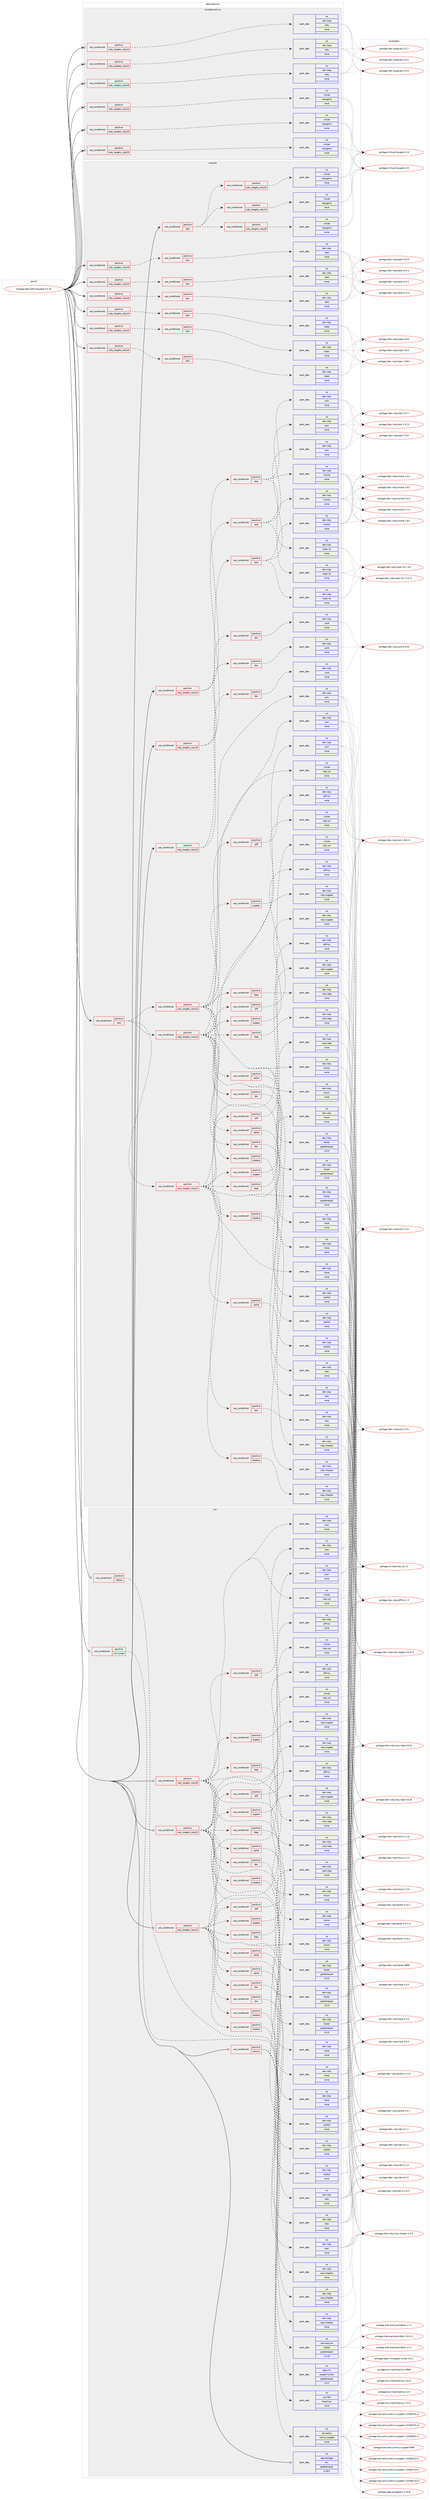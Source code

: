digraph prolog {

# *************
# Graph options
# *************

newrank=true;
concentrate=true;
compound=true;
graph [rankdir=LR,fontname=Helvetica,fontsize=10,ranksep=1.5];#, ranksep=2.5, nodesep=0.2];
edge  [arrowhead=vee];
node  [fontname=Helvetica,fontsize=10];

# **********
# The ebuild
# **********

subgraph cluster_leftcol {
color=gray;
label=<<i>ebuild</i>>;
id [label="portage://app-admin/puppet-5.5.16", color=red, width=4, href="../app-admin/puppet-5.5.16.svg"];
}

# ****************
# The dependencies
# ****************

subgraph cluster_midcol {
color=gray;
label=<<i>dependencies</i>>;
subgraph cluster_compile {
fillcolor="#eeeeee";
style=filled;
label=<<i>compile</i>>;
subgraph cond883 {
dependency4342 [label=<<TABLE BORDER="0" CELLBORDER="1" CELLSPACING="0" CELLPADDING="4"><TR><TD ROWSPAN="3" CELLPADDING="10">use_conditional</TD></TR><TR><TD>positive</TD></TR><TR><TD>ruby_targets_ruby24</TD></TR></TABLE>>, shape=none, color=red];
subgraph cond884 {
dependency4343 [label=<<TABLE BORDER="0" CELLBORDER="1" CELLSPACING="0" CELLPADDING="4"><TR><TD ROWSPAN="3" CELLPADDING="10">use_conditional</TD></TR><TR><TD>positive</TD></TR><TR><TD>doc</TD></TR></TABLE>>, shape=none, color=red];
subgraph pack3372 {
dependency4344 [label=<<TABLE BORDER="0" CELLBORDER="1" CELLSPACING="0" CELLPADDING="4" WIDTH="220"><TR><TD ROWSPAN="6" CELLPADDING="30">pack_dep</TD></TR><TR><TD WIDTH="110">no</TD></TR><TR><TD>dev-ruby</TD></TR><TR><TD>rake</TD></TR><TR><TD>none</TD></TR><TR><TD></TD></TR></TABLE>>, shape=none, color=blue];
}
dependency4343:e -> dependency4344:w [weight=20,style="dashed",arrowhead="vee"];
}
dependency4342:e -> dependency4343:w [weight=20,style="dashed",arrowhead="vee"];
}
id:e -> dependency4342:w [weight=20,style="solid",arrowhead="vee"];
subgraph cond885 {
dependency4345 [label=<<TABLE BORDER="0" CELLBORDER="1" CELLSPACING="0" CELLPADDING="4"><TR><TD ROWSPAN="3" CELLPADDING="10">use_conditional</TD></TR><TR><TD>positive</TD></TR><TR><TD>ruby_targets_ruby24</TD></TR></TABLE>>, shape=none, color=red];
subgraph cond886 {
dependency4346 [label=<<TABLE BORDER="0" CELLBORDER="1" CELLSPACING="0" CELLPADDING="4"><TR><TD ROWSPAN="3" CELLPADDING="10">use_conditional</TD></TR><TR><TD>positive</TD></TR><TR><TD>doc</TD></TR></TABLE>>, shape=none, color=red];
subgraph pack3373 {
dependency4347 [label=<<TABLE BORDER="0" CELLBORDER="1" CELLSPACING="0" CELLPADDING="4" WIDTH="220"><TR><TD ROWSPAN="6" CELLPADDING="30">pack_dep</TD></TR><TR><TD WIDTH="110">no</TD></TR><TR><TD>dev-ruby</TD></TR><TR><TD>yard</TD></TR><TR><TD>none</TD></TR><TR><TD></TD></TR></TABLE>>, shape=none, color=blue];
}
dependency4346:e -> dependency4347:w [weight=20,style="dashed",arrowhead="vee"];
}
dependency4345:e -> dependency4346:w [weight=20,style="dashed",arrowhead="vee"];
subgraph cond887 {
dependency4348 [label=<<TABLE BORDER="0" CELLBORDER="1" CELLSPACING="0" CELLPADDING="4"><TR><TD ROWSPAN="3" CELLPADDING="10">use_conditional</TD></TR><TR><TD>positive</TD></TR><TR><TD>test</TD></TR></TABLE>>, shape=none, color=red];
subgraph pack3374 {
dependency4349 [label=<<TABLE BORDER="0" CELLBORDER="1" CELLSPACING="0" CELLPADDING="4" WIDTH="220"><TR><TD ROWSPAN="6" CELLPADDING="30">pack_dep</TD></TR><TR><TD WIDTH="110">no</TD></TR><TR><TD>dev-ruby</TD></TR><TR><TD>mocha</TD></TR><TR><TD>none</TD></TR><TR><TD></TD></TR></TABLE>>, shape=none, color=blue];
}
dependency4348:e -> dependency4349:w [weight=20,style="dashed",arrowhead="vee"];
subgraph pack3375 {
dependency4350 [label=<<TABLE BORDER="0" CELLBORDER="1" CELLSPACING="0" CELLPADDING="4" WIDTH="220"><TR><TD ROWSPAN="6" CELLPADDING="30">pack_dep</TD></TR><TR><TD WIDTH="110">no</TD></TR><TR><TD>dev-ruby</TD></TR><TR><TD>rack</TD></TR><TR><TD>none</TD></TR><TR><TD></TD></TR></TABLE>>, shape=none, color=blue];
}
dependency4348:e -> dependency4350:w [weight=20,style="dashed",arrowhead="vee"];
subgraph pack3376 {
dependency4351 [label=<<TABLE BORDER="0" CELLBORDER="1" CELLSPACING="0" CELLPADDING="4" WIDTH="220"><TR><TD ROWSPAN="6" CELLPADDING="30">pack_dep</TD></TR><TR><TD WIDTH="110">no</TD></TR><TR><TD>dev-ruby</TD></TR><TR><TD>rspec-its</TD></TR><TR><TD>none</TD></TR><TR><TD></TD></TR></TABLE>>, shape=none, color=blue];
}
dependency4348:e -> dependency4351:w [weight=20,style="dashed",arrowhead="vee"];
}
dependency4345:e -> dependency4348:w [weight=20,style="dashed",arrowhead="vee"];
}
id:e -> dependency4345:w [weight=20,style="solid",arrowhead="vee"];
subgraph cond888 {
dependency4352 [label=<<TABLE BORDER="0" CELLBORDER="1" CELLSPACING="0" CELLPADDING="4"><TR><TD ROWSPAN="3" CELLPADDING="10">use_conditional</TD></TR><TR><TD>positive</TD></TR><TR><TD>ruby_targets_ruby24</TD></TR></TABLE>>, shape=none, color=red];
subgraph cond889 {
dependency4353 [label=<<TABLE BORDER="0" CELLBORDER="1" CELLSPACING="0" CELLPADDING="4"><TR><TD ROWSPAN="3" CELLPADDING="10">use_conditional</TD></TR><TR><TD>positive</TD></TR><TR><TD>test</TD></TR></TABLE>>, shape=none, color=red];
subgraph pack3377 {
dependency4354 [label=<<TABLE BORDER="0" CELLBORDER="1" CELLSPACING="0" CELLPADDING="4" WIDTH="220"><TR><TD ROWSPAN="6" CELLPADDING="30">pack_dep</TD></TR><TR><TD WIDTH="110">no</TD></TR><TR><TD>dev-ruby</TD></TR><TR><TD>rspec</TD></TR><TR><TD>none</TD></TR><TR><TD></TD></TR></TABLE>>, shape=none, color=blue];
}
dependency4353:e -> dependency4354:w [weight=20,style="dashed",arrowhead="vee"];
}
dependency4352:e -> dependency4353:w [weight=20,style="dashed",arrowhead="vee"];
}
id:e -> dependency4352:w [weight=20,style="solid",arrowhead="vee"];
subgraph cond890 {
dependency4355 [label=<<TABLE BORDER="0" CELLBORDER="1" CELLSPACING="0" CELLPADDING="4"><TR><TD ROWSPAN="3" CELLPADDING="10">use_conditional</TD></TR><TR><TD>positive</TD></TR><TR><TD>ruby_targets_ruby25</TD></TR></TABLE>>, shape=none, color=red];
subgraph cond891 {
dependency4356 [label=<<TABLE BORDER="0" CELLBORDER="1" CELLSPACING="0" CELLPADDING="4"><TR><TD ROWSPAN="3" CELLPADDING="10">use_conditional</TD></TR><TR><TD>positive</TD></TR><TR><TD>doc</TD></TR></TABLE>>, shape=none, color=red];
subgraph pack3378 {
dependency4357 [label=<<TABLE BORDER="0" CELLBORDER="1" CELLSPACING="0" CELLPADDING="4" WIDTH="220"><TR><TD ROWSPAN="6" CELLPADDING="30">pack_dep</TD></TR><TR><TD WIDTH="110">no</TD></TR><TR><TD>dev-ruby</TD></TR><TR><TD>rake</TD></TR><TR><TD>none</TD></TR><TR><TD></TD></TR></TABLE>>, shape=none, color=blue];
}
dependency4356:e -> dependency4357:w [weight=20,style="dashed",arrowhead="vee"];
}
dependency4355:e -> dependency4356:w [weight=20,style="dashed",arrowhead="vee"];
}
id:e -> dependency4355:w [weight=20,style="solid",arrowhead="vee"];
subgraph cond892 {
dependency4358 [label=<<TABLE BORDER="0" CELLBORDER="1" CELLSPACING="0" CELLPADDING="4"><TR><TD ROWSPAN="3" CELLPADDING="10">use_conditional</TD></TR><TR><TD>positive</TD></TR><TR><TD>ruby_targets_ruby25</TD></TR></TABLE>>, shape=none, color=red];
subgraph cond893 {
dependency4359 [label=<<TABLE BORDER="0" CELLBORDER="1" CELLSPACING="0" CELLPADDING="4"><TR><TD ROWSPAN="3" CELLPADDING="10">use_conditional</TD></TR><TR><TD>positive</TD></TR><TR><TD>doc</TD></TR></TABLE>>, shape=none, color=red];
subgraph pack3379 {
dependency4360 [label=<<TABLE BORDER="0" CELLBORDER="1" CELLSPACING="0" CELLPADDING="4" WIDTH="220"><TR><TD ROWSPAN="6" CELLPADDING="30">pack_dep</TD></TR><TR><TD WIDTH="110">no</TD></TR><TR><TD>dev-ruby</TD></TR><TR><TD>yard</TD></TR><TR><TD>none</TD></TR><TR><TD></TD></TR></TABLE>>, shape=none, color=blue];
}
dependency4359:e -> dependency4360:w [weight=20,style="dashed",arrowhead="vee"];
}
dependency4358:e -> dependency4359:w [weight=20,style="dashed",arrowhead="vee"];
subgraph cond894 {
dependency4361 [label=<<TABLE BORDER="0" CELLBORDER="1" CELLSPACING="0" CELLPADDING="4"><TR><TD ROWSPAN="3" CELLPADDING="10">use_conditional</TD></TR><TR><TD>positive</TD></TR><TR><TD>test</TD></TR></TABLE>>, shape=none, color=red];
subgraph pack3380 {
dependency4362 [label=<<TABLE BORDER="0" CELLBORDER="1" CELLSPACING="0" CELLPADDING="4" WIDTH="220"><TR><TD ROWSPAN="6" CELLPADDING="30">pack_dep</TD></TR><TR><TD WIDTH="110">no</TD></TR><TR><TD>dev-ruby</TD></TR><TR><TD>mocha</TD></TR><TR><TD>none</TD></TR><TR><TD></TD></TR></TABLE>>, shape=none, color=blue];
}
dependency4361:e -> dependency4362:w [weight=20,style="dashed",arrowhead="vee"];
subgraph pack3381 {
dependency4363 [label=<<TABLE BORDER="0" CELLBORDER="1" CELLSPACING="0" CELLPADDING="4" WIDTH="220"><TR><TD ROWSPAN="6" CELLPADDING="30">pack_dep</TD></TR><TR><TD WIDTH="110">no</TD></TR><TR><TD>dev-ruby</TD></TR><TR><TD>rack</TD></TR><TR><TD>none</TD></TR><TR><TD></TD></TR></TABLE>>, shape=none, color=blue];
}
dependency4361:e -> dependency4363:w [weight=20,style="dashed",arrowhead="vee"];
subgraph pack3382 {
dependency4364 [label=<<TABLE BORDER="0" CELLBORDER="1" CELLSPACING="0" CELLPADDING="4" WIDTH="220"><TR><TD ROWSPAN="6" CELLPADDING="30">pack_dep</TD></TR><TR><TD WIDTH="110">no</TD></TR><TR><TD>dev-ruby</TD></TR><TR><TD>rspec-its</TD></TR><TR><TD>none</TD></TR><TR><TD></TD></TR></TABLE>>, shape=none, color=blue];
}
dependency4361:e -> dependency4364:w [weight=20,style="dashed",arrowhead="vee"];
}
dependency4358:e -> dependency4361:w [weight=20,style="dashed",arrowhead="vee"];
}
id:e -> dependency4358:w [weight=20,style="solid",arrowhead="vee"];
subgraph cond895 {
dependency4365 [label=<<TABLE BORDER="0" CELLBORDER="1" CELLSPACING="0" CELLPADDING="4"><TR><TD ROWSPAN="3" CELLPADDING="10">use_conditional</TD></TR><TR><TD>positive</TD></TR><TR><TD>ruby_targets_ruby25</TD></TR></TABLE>>, shape=none, color=red];
subgraph cond896 {
dependency4366 [label=<<TABLE BORDER="0" CELLBORDER="1" CELLSPACING="0" CELLPADDING="4"><TR><TD ROWSPAN="3" CELLPADDING="10">use_conditional</TD></TR><TR><TD>positive</TD></TR><TR><TD>test</TD></TR></TABLE>>, shape=none, color=red];
subgraph pack3383 {
dependency4367 [label=<<TABLE BORDER="0" CELLBORDER="1" CELLSPACING="0" CELLPADDING="4" WIDTH="220"><TR><TD ROWSPAN="6" CELLPADDING="30">pack_dep</TD></TR><TR><TD WIDTH="110">no</TD></TR><TR><TD>dev-ruby</TD></TR><TR><TD>rspec</TD></TR><TR><TD>none</TD></TR><TR><TD></TD></TR></TABLE>>, shape=none, color=blue];
}
dependency4366:e -> dependency4367:w [weight=20,style="dashed",arrowhead="vee"];
}
dependency4365:e -> dependency4366:w [weight=20,style="dashed",arrowhead="vee"];
}
id:e -> dependency4365:w [weight=20,style="solid",arrowhead="vee"];
subgraph cond897 {
dependency4368 [label=<<TABLE BORDER="0" CELLBORDER="1" CELLSPACING="0" CELLPADDING="4"><TR><TD ROWSPAN="3" CELLPADDING="10">use_conditional</TD></TR><TR><TD>positive</TD></TR><TR><TD>ruby_targets_ruby26</TD></TR></TABLE>>, shape=none, color=red];
subgraph cond898 {
dependency4369 [label=<<TABLE BORDER="0" CELLBORDER="1" CELLSPACING="0" CELLPADDING="4"><TR><TD ROWSPAN="3" CELLPADDING="10">use_conditional</TD></TR><TR><TD>positive</TD></TR><TR><TD>doc</TD></TR></TABLE>>, shape=none, color=red];
subgraph pack3384 {
dependency4370 [label=<<TABLE BORDER="0" CELLBORDER="1" CELLSPACING="0" CELLPADDING="4" WIDTH="220"><TR><TD ROWSPAN="6" CELLPADDING="30">pack_dep</TD></TR><TR><TD WIDTH="110">no</TD></TR><TR><TD>dev-ruby</TD></TR><TR><TD>rake</TD></TR><TR><TD>none</TD></TR><TR><TD></TD></TR></TABLE>>, shape=none, color=blue];
}
dependency4369:e -> dependency4370:w [weight=20,style="dashed",arrowhead="vee"];
}
dependency4368:e -> dependency4369:w [weight=20,style="dashed",arrowhead="vee"];
}
id:e -> dependency4368:w [weight=20,style="solid",arrowhead="vee"];
subgraph cond899 {
dependency4371 [label=<<TABLE BORDER="0" CELLBORDER="1" CELLSPACING="0" CELLPADDING="4"><TR><TD ROWSPAN="3" CELLPADDING="10">use_conditional</TD></TR><TR><TD>positive</TD></TR><TR><TD>ruby_targets_ruby26</TD></TR></TABLE>>, shape=none, color=red];
subgraph cond900 {
dependency4372 [label=<<TABLE BORDER="0" CELLBORDER="1" CELLSPACING="0" CELLPADDING="4"><TR><TD ROWSPAN="3" CELLPADDING="10">use_conditional</TD></TR><TR><TD>positive</TD></TR><TR><TD>doc</TD></TR></TABLE>>, shape=none, color=red];
subgraph pack3385 {
dependency4373 [label=<<TABLE BORDER="0" CELLBORDER="1" CELLSPACING="0" CELLPADDING="4" WIDTH="220"><TR><TD ROWSPAN="6" CELLPADDING="30">pack_dep</TD></TR><TR><TD WIDTH="110">no</TD></TR><TR><TD>dev-ruby</TD></TR><TR><TD>yard</TD></TR><TR><TD>none</TD></TR><TR><TD></TD></TR></TABLE>>, shape=none, color=blue];
}
dependency4372:e -> dependency4373:w [weight=20,style="dashed",arrowhead="vee"];
}
dependency4371:e -> dependency4372:w [weight=20,style="dashed",arrowhead="vee"];
subgraph cond901 {
dependency4374 [label=<<TABLE BORDER="0" CELLBORDER="1" CELLSPACING="0" CELLPADDING="4"><TR><TD ROWSPAN="3" CELLPADDING="10">use_conditional</TD></TR><TR><TD>positive</TD></TR><TR><TD>test</TD></TR></TABLE>>, shape=none, color=red];
subgraph pack3386 {
dependency4375 [label=<<TABLE BORDER="0" CELLBORDER="1" CELLSPACING="0" CELLPADDING="4" WIDTH="220"><TR><TD ROWSPAN="6" CELLPADDING="30">pack_dep</TD></TR><TR><TD WIDTH="110">no</TD></TR><TR><TD>dev-ruby</TD></TR><TR><TD>mocha</TD></TR><TR><TD>none</TD></TR><TR><TD></TD></TR></TABLE>>, shape=none, color=blue];
}
dependency4374:e -> dependency4375:w [weight=20,style="dashed",arrowhead="vee"];
subgraph pack3387 {
dependency4376 [label=<<TABLE BORDER="0" CELLBORDER="1" CELLSPACING="0" CELLPADDING="4" WIDTH="220"><TR><TD ROWSPAN="6" CELLPADDING="30">pack_dep</TD></TR><TR><TD WIDTH="110">no</TD></TR><TR><TD>dev-ruby</TD></TR><TR><TD>rack</TD></TR><TR><TD>none</TD></TR><TR><TD></TD></TR></TABLE>>, shape=none, color=blue];
}
dependency4374:e -> dependency4376:w [weight=20,style="dashed",arrowhead="vee"];
subgraph pack3388 {
dependency4377 [label=<<TABLE BORDER="0" CELLBORDER="1" CELLSPACING="0" CELLPADDING="4" WIDTH="220"><TR><TD ROWSPAN="6" CELLPADDING="30">pack_dep</TD></TR><TR><TD WIDTH="110">no</TD></TR><TR><TD>dev-ruby</TD></TR><TR><TD>rspec-its</TD></TR><TR><TD>none</TD></TR><TR><TD></TD></TR></TABLE>>, shape=none, color=blue];
}
dependency4374:e -> dependency4377:w [weight=20,style="dashed",arrowhead="vee"];
}
dependency4371:e -> dependency4374:w [weight=20,style="dashed",arrowhead="vee"];
}
id:e -> dependency4371:w [weight=20,style="solid",arrowhead="vee"];
subgraph cond902 {
dependency4378 [label=<<TABLE BORDER="0" CELLBORDER="1" CELLSPACING="0" CELLPADDING="4"><TR><TD ROWSPAN="3" CELLPADDING="10">use_conditional</TD></TR><TR><TD>positive</TD></TR><TR><TD>ruby_targets_ruby26</TD></TR></TABLE>>, shape=none, color=red];
subgraph cond903 {
dependency4379 [label=<<TABLE BORDER="0" CELLBORDER="1" CELLSPACING="0" CELLPADDING="4"><TR><TD ROWSPAN="3" CELLPADDING="10">use_conditional</TD></TR><TR><TD>positive</TD></TR><TR><TD>test</TD></TR></TABLE>>, shape=none, color=red];
subgraph pack3389 {
dependency4380 [label=<<TABLE BORDER="0" CELLBORDER="1" CELLSPACING="0" CELLPADDING="4" WIDTH="220"><TR><TD ROWSPAN="6" CELLPADDING="30">pack_dep</TD></TR><TR><TD WIDTH="110">no</TD></TR><TR><TD>dev-ruby</TD></TR><TR><TD>rspec</TD></TR><TR><TD>none</TD></TR><TR><TD></TD></TR></TABLE>>, shape=none, color=blue];
}
dependency4379:e -> dependency4380:w [weight=20,style="dashed",arrowhead="vee"];
}
dependency4378:e -> dependency4379:w [weight=20,style="dashed",arrowhead="vee"];
}
id:e -> dependency4378:w [weight=20,style="solid",arrowhead="vee"];
subgraph cond904 {
dependency4381 [label=<<TABLE BORDER="0" CELLBORDER="1" CELLSPACING="0" CELLPADDING="4"><TR><TD ROWSPAN="3" CELLPADDING="10">use_conditional</TD></TR><TR><TD>positive</TD></TR><TR><TD>test</TD></TR></TABLE>>, shape=none, color=red];
subgraph cond905 {
dependency4382 [label=<<TABLE BORDER="0" CELLBORDER="1" CELLSPACING="0" CELLPADDING="4"><TR><TD ROWSPAN="3" CELLPADDING="10">use_conditional</TD></TR><TR><TD>positive</TD></TR><TR><TD>ruby_targets_ruby24</TD></TR></TABLE>>, shape=none, color=red];
subgraph pack3390 {
dependency4383 [label=<<TABLE BORDER="0" CELLBORDER="1" CELLSPACING="0" CELLPADDING="4" WIDTH="220"><TR><TD ROWSPAN="6" CELLPADDING="30">pack_dep</TD></TR><TR><TD WIDTH="110">no</TD></TR><TR><TD>dev-ruby</TD></TR><TR><TD>hiera</TD></TR><TR><TD>none</TD></TR><TR><TD></TD></TR></TABLE>>, shape=none, color=blue];
}
dependency4382:e -> dependency4383:w [weight=20,style="dashed",arrowhead="vee"];
subgraph pack3391 {
dependency4384 [label=<<TABLE BORDER="0" CELLBORDER="1" CELLSPACING="0" CELLPADDING="4" WIDTH="220"><TR><TD ROWSPAN="6" CELLPADDING="30">pack_dep</TD></TR><TR><TD WIDTH="110">no</TD></TR><TR><TD>dev-ruby</TD></TR><TR><TD>json</TD></TR><TR><TD>none</TD></TR><TR><TD></TD></TR></TABLE>>, shape=none, color=blue];
}
dependency4382:e -> dependency4384:w [weight=20,style="dashed",arrowhead="vee"];
subgraph pack3392 {
dependency4385 [label=<<TABLE BORDER="0" CELLBORDER="1" CELLSPACING="0" CELLPADDING="4" WIDTH="220"><TR><TD ROWSPAN="6" CELLPADDING="30">pack_dep</TD></TR><TR><TD WIDTH="110">no</TD></TR><TR><TD>dev-ruby</TD></TR><TR><TD>facter</TD></TR><TR><TD>greaterequal</TD></TR><TR><TD>3.0.0</TD></TR></TABLE>>, shape=none, color=blue];
}
dependency4382:e -> dependency4385:w [weight=20,style="dashed",arrowhead="vee"];
subgraph cond906 {
dependency4386 [label=<<TABLE BORDER="0" CELLBORDER="1" CELLSPACING="0" CELLPADDING="4"><TR><TD ROWSPAN="3" CELLPADDING="10">use_conditional</TD></TR><TR><TD>positive</TD></TR><TR><TD>augeas</TD></TR></TABLE>>, shape=none, color=red];
subgraph pack3393 {
dependency4387 [label=<<TABLE BORDER="0" CELLBORDER="1" CELLSPACING="0" CELLPADDING="4" WIDTH="220"><TR><TD ROWSPAN="6" CELLPADDING="30">pack_dep</TD></TR><TR><TD WIDTH="110">no</TD></TR><TR><TD>dev-ruby</TD></TR><TR><TD>ruby-augeas</TD></TR><TR><TD>none</TD></TR><TR><TD></TD></TR></TABLE>>, shape=none, color=blue];
}
dependency4386:e -> dependency4387:w [weight=20,style="dashed",arrowhead="vee"];
}
dependency4382:e -> dependency4386:w [weight=20,style="dashed",arrowhead="vee"];
subgraph cond907 {
dependency4388 [label=<<TABLE BORDER="0" CELLBORDER="1" CELLSPACING="0" CELLPADDING="4"><TR><TD ROWSPAN="3" CELLPADDING="10">use_conditional</TD></TR><TR><TD>positive</TD></TR><TR><TD>diff</TD></TR></TABLE>>, shape=none, color=red];
subgraph pack3394 {
dependency4389 [label=<<TABLE BORDER="0" CELLBORDER="1" CELLSPACING="0" CELLPADDING="4" WIDTH="220"><TR><TD ROWSPAN="6" CELLPADDING="30">pack_dep</TD></TR><TR><TD WIDTH="110">no</TD></TR><TR><TD>dev-ruby</TD></TR><TR><TD>diff-lcs</TD></TR><TR><TD>none</TD></TR><TR><TD></TD></TR></TABLE>>, shape=none, color=blue];
}
dependency4388:e -> dependency4389:w [weight=20,style="dashed",arrowhead="vee"];
}
dependency4382:e -> dependency4388:w [weight=20,style="dashed",arrowhead="vee"];
subgraph cond908 {
dependency4390 [label=<<TABLE BORDER="0" CELLBORDER="1" CELLSPACING="0" CELLPADDING="4"><TR><TD ROWSPAN="3" CELLPADDING="10">use_conditional</TD></TR><TR><TD>positive</TD></TR><TR><TD>doc</TD></TR></TABLE>>, shape=none, color=red];
subgraph pack3395 {
dependency4391 [label=<<TABLE BORDER="0" CELLBORDER="1" CELLSPACING="0" CELLPADDING="4" WIDTH="220"><TR><TD ROWSPAN="6" CELLPADDING="30">pack_dep</TD></TR><TR><TD WIDTH="110">no</TD></TR><TR><TD>dev-ruby</TD></TR><TR><TD>rdoc</TD></TR><TR><TD>none</TD></TR><TR><TD></TD></TR></TABLE>>, shape=none, color=blue];
}
dependency4390:e -> dependency4391:w [weight=20,style="dashed",arrowhead="vee"];
}
dependency4382:e -> dependency4390:w [weight=20,style="dashed",arrowhead="vee"];
subgraph cond909 {
dependency4392 [label=<<TABLE BORDER="0" CELLBORDER="1" CELLSPACING="0" CELLPADDING="4"><TR><TD ROWSPAN="3" CELLPADDING="10">use_conditional</TD></TR><TR><TD>positive</TD></TR><TR><TD>ldap</TD></TR></TABLE>>, shape=none, color=red];
subgraph pack3396 {
dependency4393 [label=<<TABLE BORDER="0" CELLBORDER="1" CELLSPACING="0" CELLPADDING="4" WIDTH="220"><TR><TD ROWSPAN="6" CELLPADDING="30">pack_dep</TD></TR><TR><TD WIDTH="110">no</TD></TR><TR><TD>dev-ruby</TD></TR><TR><TD>ruby-ldap</TD></TR><TR><TD>none</TD></TR><TR><TD></TD></TR></TABLE>>, shape=none, color=blue];
}
dependency4392:e -> dependency4393:w [weight=20,style="dashed",arrowhead="vee"];
}
dependency4382:e -> dependency4392:w [weight=20,style="dashed",arrowhead="vee"];
subgraph cond910 {
dependency4394 [label=<<TABLE BORDER="0" CELLBORDER="1" CELLSPACING="0" CELLPADDING="4"><TR><TD ROWSPAN="3" CELLPADDING="10">use_conditional</TD></TR><TR><TD>positive</TD></TR><TR><TD>shadow</TD></TR></TABLE>>, shape=none, color=red];
subgraph pack3397 {
dependency4395 [label=<<TABLE BORDER="0" CELLBORDER="1" CELLSPACING="0" CELLPADDING="4" WIDTH="220"><TR><TD ROWSPAN="6" CELLPADDING="30">pack_dep</TD></TR><TR><TD WIDTH="110">no</TD></TR><TR><TD>dev-ruby</TD></TR><TR><TD>ruby-shadow</TD></TR><TR><TD>none</TD></TR><TR><TD></TD></TR></TABLE>>, shape=none, color=blue];
}
dependency4394:e -> dependency4395:w [weight=20,style="dashed",arrowhead="vee"];
}
dependency4382:e -> dependency4394:w [weight=20,style="dashed",arrowhead="vee"];
subgraph cond911 {
dependency4396 [label=<<TABLE BORDER="0" CELLBORDER="1" CELLSPACING="0" CELLPADDING="4"><TR><TD ROWSPAN="3" CELLPADDING="10">use_conditional</TD></TR><TR><TD>positive</TD></TR><TR><TD>sqlite</TD></TR></TABLE>>, shape=none, color=red];
subgraph pack3398 {
dependency4397 [label=<<TABLE BORDER="0" CELLBORDER="1" CELLSPACING="0" CELLPADDING="4" WIDTH="220"><TR><TD ROWSPAN="6" CELLPADDING="30">pack_dep</TD></TR><TR><TD WIDTH="110">no</TD></TR><TR><TD>dev-ruby</TD></TR><TR><TD>sqlite3</TD></TR><TR><TD>none</TD></TR><TR><TD></TD></TR></TABLE>>, shape=none, color=blue];
}
dependency4396:e -> dependency4397:w [weight=20,style="dashed",arrowhead="vee"];
}
dependency4382:e -> dependency4396:w [weight=20,style="dashed",arrowhead="vee"];
subgraph pack3399 {
dependency4398 [label=<<TABLE BORDER="0" CELLBORDER="1" CELLSPACING="0" CELLPADDING="4" WIDTH="220"><TR><TD ROWSPAN="6" CELLPADDING="30">pack_dep</TD></TR><TR><TD WIDTH="110">no</TD></TR><TR><TD>virtual</TD></TR><TR><TD>ruby-ssl</TD></TR><TR><TD>none</TD></TR><TR><TD></TD></TR></TABLE>>, shape=none, color=blue];
}
dependency4382:e -> dependency4398:w [weight=20,style="dashed",arrowhead="vee"];
subgraph pack3400 {
dependency4399 [label=<<TABLE BORDER="0" CELLBORDER="1" CELLSPACING="0" CELLPADDING="4" WIDTH="220"><TR><TD ROWSPAN="6" CELLPADDING="30">pack_dep</TD></TR><TR><TD WIDTH="110">no</TD></TR><TR><TD>dev-ruby</TD></TR><TR><TD>hocon</TD></TR><TR><TD>none</TD></TR><TR><TD></TD></TR></TABLE>>, shape=none, color=blue];
}
dependency4382:e -> dependency4399:w [weight=20,style="dashed",arrowhead="vee"];
}
dependency4381:e -> dependency4382:w [weight=20,style="dashed",arrowhead="vee"];
subgraph cond912 {
dependency4400 [label=<<TABLE BORDER="0" CELLBORDER="1" CELLSPACING="0" CELLPADDING="4"><TR><TD ROWSPAN="3" CELLPADDING="10">use_conditional</TD></TR><TR><TD>positive</TD></TR><TR><TD>ruby_targets_ruby25</TD></TR></TABLE>>, shape=none, color=red];
subgraph pack3401 {
dependency4401 [label=<<TABLE BORDER="0" CELLBORDER="1" CELLSPACING="0" CELLPADDING="4" WIDTH="220"><TR><TD ROWSPAN="6" CELLPADDING="30">pack_dep</TD></TR><TR><TD WIDTH="110">no</TD></TR><TR><TD>dev-ruby</TD></TR><TR><TD>hiera</TD></TR><TR><TD>none</TD></TR><TR><TD></TD></TR></TABLE>>, shape=none, color=blue];
}
dependency4400:e -> dependency4401:w [weight=20,style="dashed",arrowhead="vee"];
subgraph pack3402 {
dependency4402 [label=<<TABLE BORDER="0" CELLBORDER="1" CELLSPACING="0" CELLPADDING="4" WIDTH="220"><TR><TD ROWSPAN="6" CELLPADDING="30">pack_dep</TD></TR><TR><TD WIDTH="110">no</TD></TR><TR><TD>dev-ruby</TD></TR><TR><TD>json</TD></TR><TR><TD>none</TD></TR><TR><TD></TD></TR></TABLE>>, shape=none, color=blue];
}
dependency4400:e -> dependency4402:w [weight=20,style="dashed",arrowhead="vee"];
subgraph pack3403 {
dependency4403 [label=<<TABLE BORDER="0" CELLBORDER="1" CELLSPACING="0" CELLPADDING="4" WIDTH="220"><TR><TD ROWSPAN="6" CELLPADDING="30">pack_dep</TD></TR><TR><TD WIDTH="110">no</TD></TR><TR><TD>dev-ruby</TD></TR><TR><TD>facter</TD></TR><TR><TD>greaterequal</TD></TR><TR><TD>3.0.0</TD></TR></TABLE>>, shape=none, color=blue];
}
dependency4400:e -> dependency4403:w [weight=20,style="dashed",arrowhead="vee"];
subgraph cond913 {
dependency4404 [label=<<TABLE BORDER="0" CELLBORDER="1" CELLSPACING="0" CELLPADDING="4"><TR><TD ROWSPAN="3" CELLPADDING="10">use_conditional</TD></TR><TR><TD>positive</TD></TR><TR><TD>augeas</TD></TR></TABLE>>, shape=none, color=red];
subgraph pack3404 {
dependency4405 [label=<<TABLE BORDER="0" CELLBORDER="1" CELLSPACING="0" CELLPADDING="4" WIDTH="220"><TR><TD ROWSPAN="6" CELLPADDING="30">pack_dep</TD></TR><TR><TD WIDTH="110">no</TD></TR><TR><TD>dev-ruby</TD></TR><TR><TD>ruby-augeas</TD></TR><TR><TD>none</TD></TR><TR><TD></TD></TR></TABLE>>, shape=none, color=blue];
}
dependency4404:e -> dependency4405:w [weight=20,style="dashed",arrowhead="vee"];
}
dependency4400:e -> dependency4404:w [weight=20,style="dashed",arrowhead="vee"];
subgraph cond914 {
dependency4406 [label=<<TABLE BORDER="0" CELLBORDER="1" CELLSPACING="0" CELLPADDING="4"><TR><TD ROWSPAN="3" CELLPADDING="10">use_conditional</TD></TR><TR><TD>positive</TD></TR><TR><TD>diff</TD></TR></TABLE>>, shape=none, color=red];
subgraph pack3405 {
dependency4407 [label=<<TABLE BORDER="0" CELLBORDER="1" CELLSPACING="0" CELLPADDING="4" WIDTH="220"><TR><TD ROWSPAN="6" CELLPADDING="30">pack_dep</TD></TR><TR><TD WIDTH="110">no</TD></TR><TR><TD>dev-ruby</TD></TR><TR><TD>diff-lcs</TD></TR><TR><TD>none</TD></TR><TR><TD></TD></TR></TABLE>>, shape=none, color=blue];
}
dependency4406:e -> dependency4407:w [weight=20,style="dashed",arrowhead="vee"];
}
dependency4400:e -> dependency4406:w [weight=20,style="dashed",arrowhead="vee"];
subgraph cond915 {
dependency4408 [label=<<TABLE BORDER="0" CELLBORDER="1" CELLSPACING="0" CELLPADDING="4"><TR><TD ROWSPAN="3" CELLPADDING="10">use_conditional</TD></TR><TR><TD>positive</TD></TR><TR><TD>doc</TD></TR></TABLE>>, shape=none, color=red];
subgraph pack3406 {
dependency4409 [label=<<TABLE BORDER="0" CELLBORDER="1" CELLSPACING="0" CELLPADDING="4" WIDTH="220"><TR><TD ROWSPAN="6" CELLPADDING="30">pack_dep</TD></TR><TR><TD WIDTH="110">no</TD></TR><TR><TD>dev-ruby</TD></TR><TR><TD>rdoc</TD></TR><TR><TD>none</TD></TR><TR><TD></TD></TR></TABLE>>, shape=none, color=blue];
}
dependency4408:e -> dependency4409:w [weight=20,style="dashed",arrowhead="vee"];
}
dependency4400:e -> dependency4408:w [weight=20,style="dashed",arrowhead="vee"];
subgraph cond916 {
dependency4410 [label=<<TABLE BORDER="0" CELLBORDER="1" CELLSPACING="0" CELLPADDING="4"><TR><TD ROWSPAN="3" CELLPADDING="10">use_conditional</TD></TR><TR><TD>positive</TD></TR><TR><TD>ldap</TD></TR></TABLE>>, shape=none, color=red];
subgraph pack3407 {
dependency4411 [label=<<TABLE BORDER="0" CELLBORDER="1" CELLSPACING="0" CELLPADDING="4" WIDTH="220"><TR><TD ROWSPAN="6" CELLPADDING="30">pack_dep</TD></TR><TR><TD WIDTH="110">no</TD></TR><TR><TD>dev-ruby</TD></TR><TR><TD>ruby-ldap</TD></TR><TR><TD>none</TD></TR><TR><TD></TD></TR></TABLE>>, shape=none, color=blue];
}
dependency4410:e -> dependency4411:w [weight=20,style="dashed",arrowhead="vee"];
}
dependency4400:e -> dependency4410:w [weight=20,style="dashed",arrowhead="vee"];
subgraph cond917 {
dependency4412 [label=<<TABLE BORDER="0" CELLBORDER="1" CELLSPACING="0" CELLPADDING="4"><TR><TD ROWSPAN="3" CELLPADDING="10">use_conditional</TD></TR><TR><TD>positive</TD></TR><TR><TD>shadow</TD></TR></TABLE>>, shape=none, color=red];
subgraph pack3408 {
dependency4413 [label=<<TABLE BORDER="0" CELLBORDER="1" CELLSPACING="0" CELLPADDING="4" WIDTH="220"><TR><TD ROWSPAN="6" CELLPADDING="30">pack_dep</TD></TR><TR><TD WIDTH="110">no</TD></TR><TR><TD>dev-ruby</TD></TR><TR><TD>ruby-shadow</TD></TR><TR><TD>none</TD></TR><TR><TD></TD></TR></TABLE>>, shape=none, color=blue];
}
dependency4412:e -> dependency4413:w [weight=20,style="dashed",arrowhead="vee"];
}
dependency4400:e -> dependency4412:w [weight=20,style="dashed",arrowhead="vee"];
subgraph cond918 {
dependency4414 [label=<<TABLE BORDER="0" CELLBORDER="1" CELLSPACING="0" CELLPADDING="4"><TR><TD ROWSPAN="3" CELLPADDING="10">use_conditional</TD></TR><TR><TD>positive</TD></TR><TR><TD>sqlite</TD></TR></TABLE>>, shape=none, color=red];
subgraph pack3409 {
dependency4415 [label=<<TABLE BORDER="0" CELLBORDER="1" CELLSPACING="0" CELLPADDING="4" WIDTH="220"><TR><TD ROWSPAN="6" CELLPADDING="30">pack_dep</TD></TR><TR><TD WIDTH="110">no</TD></TR><TR><TD>dev-ruby</TD></TR><TR><TD>sqlite3</TD></TR><TR><TD>none</TD></TR><TR><TD></TD></TR></TABLE>>, shape=none, color=blue];
}
dependency4414:e -> dependency4415:w [weight=20,style="dashed",arrowhead="vee"];
}
dependency4400:e -> dependency4414:w [weight=20,style="dashed",arrowhead="vee"];
subgraph pack3410 {
dependency4416 [label=<<TABLE BORDER="0" CELLBORDER="1" CELLSPACING="0" CELLPADDING="4" WIDTH="220"><TR><TD ROWSPAN="6" CELLPADDING="30">pack_dep</TD></TR><TR><TD WIDTH="110">no</TD></TR><TR><TD>virtual</TD></TR><TR><TD>ruby-ssl</TD></TR><TR><TD>none</TD></TR><TR><TD></TD></TR></TABLE>>, shape=none, color=blue];
}
dependency4400:e -> dependency4416:w [weight=20,style="dashed",arrowhead="vee"];
subgraph pack3411 {
dependency4417 [label=<<TABLE BORDER="0" CELLBORDER="1" CELLSPACING="0" CELLPADDING="4" WIDTH="220"><TR><TD ROWSPAN="6" CELLPADDING="30">pack_dep</TD></TR><TR><TD WIDTH="110">no</TD></TR><TR><TD>dev-ruby</TD></TR><TR><TD>hocon</TD></TR><TR><TD>none</TD></TR><TR><TD></TD></TR></TABLE>>, shape=none, color=blue];
}
dependency4400:e -> dependency4417:w [weight=20,style="dashed",arrowhead="vee"];
}
dependency4381:e -> dependency4400:w [weight=20,style="dashed",arrowhead="vee"];
subgraph cond919 {
dependency4418 [label=<<TABLE BORDER="0" CELLBORDER="1" CELLSPACING="0" CELLPADDING="4"><TR><TD ROWSPAN="3" CELLPADDING="10">use_conditional</TD></TR><TR><TD>positive</TD></TR><TR><TD>ruby_targets_ruby26</TD></TR></TABLE>>, shape=none, color=red];
subgraph pack3412 {
dependency4419 [label=<<TABLE BORDER="0" CELLBORDER="1" CELLSPACING="0" CELLPADDING="4" WIDTH="220"><TR><TD ROWSPAN="6" CELLPADDING="30">pack_dep</TD></TR><TR><TD WIDTH="110">no</TD></TR><TR><TD>dev-ruby</TD></TR><TR><TD>hiera</TD></TR><TR><TD>none</TD></TR><TR><TD></TD></TR></TABLE>>, shape=none, color=blue];
}
dependency4418:e -> dependency4419:w [weight=20,style="dashed",arrowhead="vee"];
subgraph pack3413 {
dependency4420 [label=<<TABLE BORDER="0" CELLBORDER="1" CELLSPACING="0" CELLPADDING="4" WIDTH="220"><TR><TD ROWSPAN="6" CELLPADDING="30">pack_dep</TD></TR><TR><TD WIDTH="110">no</TD></TR><TR><TD>dev-ruby</TD></TR><TR><TD>json</TD></TR><TR><TD>none</TD></TR><TR><TD></TD></TR></TABLE>>, shape=none, color=blue];
}
dependency4418:e -> dependency4420:w [weight=20,style="dashed",arrowhead="vee"];
subgraph pack3414 {
dependency4421 [label=<<TABLE BORDER="0" CELLBORDER="1" CELLSPACING="0" CELLPADDING="4" WIDTH="220"><TR><TD ROWSPAN="6" CELLPADDING="30">pack_dep</TD></TR><TR><TD WIDTH="110">no</TD></TR><TR><TD>dev-ruby</TD></TR><TR><TD>facter</TD></TR><TR><TD>greaterequal</TD></TR><TR><TD>3.0.0</TD></TR></TABLE>>, shape=none, color=blue];
}
dependency4418:e -> dependency4421:w [weight=20,style="dashed",arrowhead="vee"];
subgraph cond920 {
dependency4422 [label=<<TABLE BORDER="0" CELLBORDER="1" CELLSPACING="0" CELLPADDING="4"><TR><TD ROWSPAN="3" CELLPADDING="10">use_conditional</TD></TR><TR><TD>positive</TD></TR><TR><TD>augeas</TD></TR></TABLE>>, shape=none, color=red];
subgraph pack3415 {
dependency4423 [label=<<TABLE BORDER="0" CELLBORDER="1" CELLSPACING="0" CELLPADDING="4" WIDTH="220"><TR><TD ROWSPAN="6" CELLPADDING="30">pack_dep</TD></TR><TR><TD WIDTH="110">no</TD></TR><TR><TD>dev-ruby</TD></TR><TR><TD>ruby-augeas</TD></TR><TR><TD>none</TD></TR><TR><TD></TD></TR></TABLE>>, shape=none, color=blue];
}
dependency4422:e -> dependency4423:w [weight=20,style="dashed",arrowhead="vee"];
}
dependency4418:e -> dependency4422:w [weight=20,style="dashed",arrowhead="vee"];
subgraph cond921 {
dependency4424 [label=<<TABLE BORDER="0" CELLBORDER="1" CELLSPACING="0" CELLPADDING="4"><TR><TD ROWSPAN="3" CELLPADDING="10">use_conditional</TD></TR><TR><TD>positive</TD></TR><TR><TD>diff</TD></TR></TABLE>>, shape=none, color=red];
subgraph pack3416 {
dependency4425 [label=<<TABLE BORDER="0" CELLBORDER="1" CELLSPACING="0" CELLPADDING="4" WIDTH="220"><TR><TD ROWSPAN="6" CELLPADDING="30">pack_dep</TD></TR><TR><TD WIDTH="110">no</TD></TR><TR><TD>dev-ruby</TD></TR><TR><TD>diff-lcs</TD></TR><TR><TD>none</TD></TR><TR><TD></TD></TR></TABLE>>, shape=none, color=blue];
}
dependency4424:e -> dependency4425:w [weight=20,style="dashed",arrowhead="vee"];
}
dependency4418:e -> dependency4424:w [weight=20,style="dashed",arrowhead="vee"];
subgraph cond922 {
dependency4426 [label=<<TABLE BORDER="0" CELLBORDER="1" CELLSPACING="0" CELLPADDING="4"><TR><TD ROWSPAN="3" CELLPADDING="10">use_conditional</TD></TR><TR><TD>positive</TD></TR><TR><TD>doc</TD></TR></TABLE>>, shape=none, color=red];
subgraph pack3417 {
dependency4427 [label=<<TABLE BORDER="0" CELLBORDER="1" CELLSPACING="0" CELLPADDING="4" WIDTH="220"><TR><TD ROWSPAN="6" CELLPADDING="30">pack_dep</TD></TR><TR><TD WIDTH="110">no</TD></TR><TR><TD>dev-ruby</TD></TR><TR><TD>rdoc</TD></TR><TR><TD>none</TD></TR><TR><TD></TD></TR></TABLE>>, shape=none, color=blue];
}
dependency4426:e -> dependency4427:w [weight=20,style="dashed",arrowhead="vee"];
}
dependency4418:e -> dependency4426:w [weight=20,style="dashed",arrowhead="vee"];
subgraph cond923 {
dependency4428 [label=<<TABLE BORDER="0" CELLBORDER="1" CELLSPACING="0" CELLPADDING="4"><TR><TD ROWSPAN="3" CELLPADDING="10">use_conditional</TD></TR><TR><TD>positive</TD></TR><TR><TD>ldap</TD></TR></TABLE>>, shape=none, color=red];
subgraph pack3418 {
dependency4429 [label=<<TABLE BORDER="0" CELLBORDER="1" CELLSPACING="0" CELLPADDING="4" WIDTH="220"><TR><TD ROWSPAN="6" CELLPADDING="30">pack_dep</TD></TR><TR><TD WIDTH="110">no</TD></TR><TR><TD>dev-ruby</TD></TR><TR><TD>ruby-ldap</TD></TR><TR><TD>none</TD></TR><TR><TD></TD></TR></TABLE>>, shape=none, color=blue];
}
dependency4428:e -> dependency4429:w [weight=20,style="dashed",arrowhead="vee"];
}
dependency4418:e -> dependency4428:w [weight=20,style="dashed",arrowhead="vee"];
subgraph cond924 {
dependency4430 [label=<<TABLE BORDER="0" CELLBORDER="1" CELLSPACING="0" CELLPADDING="4"><TR><TD ROWSPAN="3" CELLPADDING="10">use_conditional</TD></TR><TR><TD>positive</TD></TR><TR><TD>shadow</TD></TR></TABLE>>, shape=none, color=red];
subgraph pack3419 {
dependency4431 [label=<<TABLE BORDER="0" CELLBORDER="1" CELLSPACING="0" CELLPADDING="4" WIDTH="220"><TR><TD ROWSPAN="6" CELLPADDING="30">pack_dep</TD></TR><TR><TD WIDTH="110">no</TD></TR><TR><TD>dev-ruby</TD></TR><TR><TD>ruby-shadow</TD></TR><TR><TD>none</TD></TR><TR><TD></TD></TR></TABLE>>, shape=none, color=blue];
}
dependency4430:e -> dependency4431:w [weight=20,style="dashed",arrowhead="vee"];
}
dependency4418:e -> dependency4430:w [weight=20,style="dashed",arrowhead="vee"];
subgraph cond925 {
dependency4432 [label=<<TABLE BORDER="0" CELLBORDER="1" CELLSPACING="0" CELLPADDING="4"><TR><TD ROWSPAN="3" CELLPADDING="10">use_conditional</TD></TR><TR><TD>positive</TD></TR><TR><TD>sqlite</TD></TR></TABLE>>, shape=none, color=red];
subgraph pack3420 {
dependency4433 [label=<<TABLE BORDER="0" CELLBORDER="1" CELLSPACING="0" CELLPADDING="4" WIDTH="220"><TR><TD ROWSPAN="6" CELLPADDING="30">pack_dep</TD></TR><TR><TD WIDTH="110">no</TD></TR><TR><TD>dev-ruby</TD></TR><TR><TD>sqlite3</TD></TR><TR><TD>none</TD></TR><TR><TD></TD></TR></TABLE>>, shape=none, color=blue];
}
dependency4432:e -> dependency4433:w [weight=20,style="dashed",arrowhead="vee"];
}
dependency4418:e -> dependency4432:w [weight=20,style="dashed",arrowhead="vee"];
subgraph pack3421 {
dependency4434 [label=<<TABLE BORDER="0" CELLBORDER="1" CELLSPACING="0" CELLPADDING="4" WIDTH="220"><TR><TD ROWSPAN="6" CELLPADDING="30">pack_dep</TD></TR><TR><TD WIDTH="110">no</TD></TR><TR><TD>virtual</TD></TR><TR><TD>ruby-ssl</TD></TR><TR><TD>none</TD></TR><TR><TD></TD></TR></TABLE>>, shape=none, color=blue];
}
dependency4418:e -> dependency4434:w [weight=20,style="dashed",arrowhead="vee"];
subgraph pack3422 {
dependency4435 [label=<<TABLE BORDER="0" CELLBORDER="1" CELLSPACING="0" CELLPADDING="4" WIDTH="220"><TR><TD ROWSPAN="6" CELLPADDING="30">pack_dep</TD></TR><TR><TD WIDTH="110">no</TD></TR><TR><TD>dev-ruby</TD></TR><TR><TD>hocon</TD></TR><TR><TD>none</TD></TR><TR><TD></TD></TR></TABLE>>, shape=none, color=blue];
}
dependency4418:e -> dependency4435:w [weight=20,style="dashed",arrowhead="vee"];
}
dependency4381:e -> dependency4418:w [weight=20,style="dashed",arrowhead="vee"];
}
id:e -> dependency4381:w [weight=20,style="solid",arrowhead="vee"];
subgraph cond926 {
dependency4436 [label=<<TABLE BORDER="0" CELLBORDER="1" CELLSPACING="0" CELLPADDING="4"><TR><TD ROWSPAN="3" CELLPADDING="10">use_conditional</TD></TR><TR><TD>positive</TD></TR><TR><TD>test</TD></TR></TABLE>>, shape=none, color=red];
subgraph cond927 {
dependency4437 [label=<<TABLE BORDER="0" CELLBORDER="1" CELLSPACING="0" CELLPADDING="4"><TR><TD ROWSPAN="3" CELLPADDING="10">use_conditional</TD></TR><TR><TD>positive</TD></TR><TR><TD>ruby_targets_ruby24</TD></TR></TABLE>>, shape=none, color=red];
subgraph pack3423 {
dependency4438 [label=<<TABLE BORDER="0" CELLBORDER="1" CELLSPACING="0" CELLPADDING="4" WIDTH="220"><TR><TD ROWSPAN="6" CELLPADDING="30">pack_dep</TD></TR><TR><TD WIDTH="110">no</TD></TR><TR><TD>virtual</TD></TR><TR><TD>rubygems</TD></TR><TR><TD>none</TD></TR><TR><TD></TD></TR></TABLE>>, shape=none, color=blue];
}
dependency4437:e -> dependency4438:w [weight=20,style="dashed",arrowhead="vee"];
}
dependency4436:e -> dependency4437:w [weight=20,style="dashed",arrowhead="vee"];
subgraph cond928 {
dependency4439 [label=<<TABLE BORDER="0" CELLBORDER="1" CELLSPACING="0" CELLPADDING="4"><TR><TD ROWSPAN="3" CELLPADDING="10">use_conditional</TD></TR><TR><TD>positive</TD></TR><TR><TD>ruby_targets_ruby25</TD></TR></TABLE>>, shape=none, color=red];
subgraph pack3424 {
dependency4440 [label=<<TABLE BORDER="0" CELLBORDER="1" CELLSPACING="0" CELLPADDING="4" WIDTH="220"><TR><TD ROWSPAN="6" CELLPADDING="30">pack_dep</TD></TR><TR><TD WIDTH="110">no</TD></TR><TR><TD>virtual</TD></TR><TR><TD>rubygems</TD></TR><TR><TD>none</TD></TR><TR><TD></TD></TR></TABLE>>, shape=none, color=blue];
}
dependency4439:e -> dependency4440:w [weight=20,style="dashed",arrowhead="vee"];
}
dependency4436:e -> dependency4439:w [weight=20,style="dashed",arrowhead="vee"];
subgraph cond929 {
dependency4441 [label=<<TABLE BORDER="0" CELLBORDER="1" CELLSPACING="0" CELLPADDING="4"><TR><TD ROWSPAN="3" CELLPADDING="10">use_conditional</TD></TR><TR><TD>positive</TD></TR><TR><TD>ruby_targets_ruby26</TD></TR></TABLE>>, shape=none, color=red];
subgraph pack3425 {
dependency4442 [label=<<TABLE BORDER="0" CELLBORDER="1" CELLSPACING="0" CELLPADDING="4" WIDTH="220"><TR><TD ROWSPAN="6" CELLPADDING="30">pack_dep</TD></TR><TR><TD WIDTH="110">no</TD></TR><TR><TD>virtual</TD></TR><TR><TD>rubygems</TD></TR><TR><TD>none</TD></TR><TR><TD></TD></TR></TABLE>>, shape=none, color=blue];
}
dependency4441:e -> dependency4442:w [weight=20,style="dashed",arrowhead="vee"];
}
dependency4436:e -> dependency4441:w [weight=20,style="dashed",arrowhead="vee"];
}
id:e -> dependency4436:w [weight=20,style="solid",arrowhead="vee"];
}
subgraph cluster_compileandrun {
fillcolor="#eeeeee";
style=filled;
label=<<i>compile and run</i>>;
subgraph cond930 {
dependency4443 [label=<<TABLE BORDER="0" CELLBORDER="1" CELLSPACING="0" CELLPADDING="4"><TR><TD ROWSPAN="3" CELLPADDING="10">use_conditional</TD></TR><TR><TD>positive</TD></TR><TR><TD>ruby_targets_ruby24</TD></TR></TABLE>>, shape=none, color=red];
subgraph pack3426 {
dependency4444 [label=<<TABLE BORDER="0" CELLBORDER="1" CELLSPACING="0" CELLPADDING="4" WIDTH="220"><TR><TD ROWSPAN="6" CELLPADDING="30">pack_dep</TD></TR><TR><TD WIDTH="110">no</TD></TR><TR><TD>dev-lang</TD></TR><TR><TD>ruby</TD></TR><TR><TD>none</TD></TR><TR><TD></TD></TR></TABLE>>, shape=none, color=blue];
}
dependency4443:e -> dependency4444:w [weight=20,style="dashed",arrowhead="vee"];
}
id:e -> dependency4443:w [weight=20,style="solid",arrowhead="odotvee"];
subgraph cond931 {
dependency4445 [label=<<TABLE BORDER="0" CELLBORDER="1" CELLSPACING="0" CELLPADDING="4"><TR><TD ROWSPAN="3" CELLPADDING="10">use_conditional</TD></TR><TR><TD>positive</TD></TR><TR><TD>ruby_targets_ruby24</TD></TR></TABLE>>, shape=none, color=red];
subgraph pack3427 {
dependency4446 [label=<<TABLE BORDER="0" CELLBORDER="1" CELLSPACING="0" CELLPADDING="4" WIDTH="220"><TR><TD ROWSPAN="6" CELLPADDING="30">pack_dep</TD></TR><TR><TD WIDTH="110">no</TD></TR><TR><TD>virtual</TD></TR><TR><TD>rubygems</TD></TR><TR><TD>none</TD></TR><TR><TD></TD></TR></TABLE>>, shape=none, color=blue];
}
dependency4445:e -> dependency4446:w [weight=20,style="dashed",arrowhead="vee"];
}
id:e -> dependency4445:w [weight=20,style="solid",arrowhead="odotvee"];
subgraph cond932 {
dependency4447 [label=<<TABLE BORDER="0" CELLBORDER="1" CELLSPACING="0" CELLPADDING="4"><TR><TD ROWSPAN="3" CELLPADDING="10">use_conditional</TD></TR><TR><TD>positive</TD></TR><TR><TD>ruby_targets_ruby25</TD></TR></TABLE>>, shape=none, color=red];
subgraph pack3428 {
dependency4448 [label=<<TABLE BORDER="0" CELLBORDER="1" CELLSPACING="0" CELLPADDING="4" WIDTH="220"><TR><TD ROWSPAN="6" CELLPADDING="30">pack_dep</TD></TR><TR><TD WIDTH="110">no</TD></TR><TR><TD>dev-lang</TD></TR><TR><TD>ruby</TD></TR><TR><TD>none</TD></TR><TR><TD></TD></TR></TABLE>>, shape=none, color=blue];
}
dependency4447:e -> dependency4448:w [weight=20,style="dashed",arrowhead="vee"];
}
id:e -> dependency4447:w [weight=20,style="solid",arrowhead="odotvee"];
subgraph cond933 {
dependency4449 [label=<<TABLE BORDER="0" CELLBORDER="1" CELLSPACING="0" CELLPADDING="4"><TR><TD ROWSPAN="3" CELLPADDING="10">use_conditional</TD></TR><TR><TD>positive</TD></TR><TR><TD>ruby_targets_ruby25</TD></TR></TABLE>>, shape=none, color=red];
subgraph pack3429 {
dependency4450 [label=<<TABLE BORDER="0" CELLBORDER="1" CELLSPACING="0" CELLPADDING="4" WIDTH="220"><TR><TD ROWSPAN="6" CELLPADDING="30">pack_dep</TD></TR><TR><TD WIDTH="110">no</TD></TR><TR><TD>virtual</TD></TR><TR><TD>rubygems</TD></TR><TR><TD>none</TD></TR><TR><TD></TD></TR></TABLE>>, shape=none, color=blue];
}
dependency4449:e -> dependency4450:w [weight=20,style="dashed",arrowhead="vee"];
}
id:e -> dependency4449:w [weight=20,style="solid",arrowhead="odotvee"];
subgraph cond934 {
dependency4451 [label=<<TABLE BORDER="0" CELLBORDER="1" CELLSPACING="0" CELLPADDING="4"><TR><TD ROWSPAN="3" CELLPADDING="10">use_conditional</TD></TR><TR><TD>positive</TD></TR><TR><TD>ruby_targets_ruby26</TD></TR></TABLE>>, shape=none, color=red];
subgraph pack3430 {
dependency4452 [label=<<TABLE BORDER="0" CELLBORDER="1" CELLSPACING="0" CELLPADDING="4" WIDTH="220"><TR><TD ROWSPAN="6" CELLPADDING="30">pack_dep</TD></TR><TR><TD WIDTH="110">no</TD></TR><TR><TD>dev-lang</TD></TR><TR><TD>ruby</TD></TR><TR><TD>none</TD></TR><TR><TD></TD></TR></TABLE>>, shape=none, color=blue];
}
dependency4451:e -> dependency4452:w [weight=20,style="dashed",arrowhead="vee"];
}
id:e -> dependency4451:w [weight=20,style="solid",arrowhead="odotvee"];
subgraph cond935 {
dependency4453 [label=<<TABLE BORDER="0" CELLBORDER="1" CELLSPACING="0" CELLPADDING="4"><TR><TD ROWSPAN="3" CELLPADDING="10">use_conditional</TD></TR><TR><TD>positive</TD></TR><TR><TD>ruby_targets_ruby26</TD></TR></TABLE>>, shape=none, color=red];
subgraph pack3431 {
dependency4454 [label=<<TABLE BORDER="0" CELLBORDER="1" CELLSPACING="0" CELLPADDING="4" WIDTH="220"><TR><TD ROWSPAN="6" CELLPADDING="30">pack_dep</TD></TR><TR><TD WIDTH="110">no</TD></TR><TR><TD>virtual</TD></TR><TR><TD>rubygems</TD></TR><TR><TD>none</TD></TR><TR><TD></TD></TR></TABLE>>, shape=none, color=blue];
}
dependency4453:e -> dependency4454:w [weight=20,style="dashed",arrowhead="vee"];
}
id:e -> dependency4453:w [weight=20,style="solid",arrowhead="odotvee"];
}
subgraph cluster_run {
fillcolor="#eeeeee";
style=filled;
label=<<i>run</i>>;
subgraph cond936 {
dependency4455 [label=<<TABLE BORDER="0" CELLBORDER="1" CELLSPACING="0" CELLPADDING="4"><TR><TD ROWSPAN="3" CELLPADDING="10">use_conditional</TD></TR><TR><TD>positive</TD></TR><TR><TD>rrdtool</TD></TR></TABLE>>, shape=none, color=red];
subgraph pack3432 {
dependency4456 [label=<<TABLE BORDER="0" CELLBORDER="1" CELLSPACING="0" CELLPADDING="4" WIDTH="220"><TR><TD ROWSPAN="6" CELLPADDING="30">pack_dep</TD></TR><TR><TD WIDTH="110">no</TD></TR><TR><TD>net-analyzer</TD></TR><TR><TD>rrdtool</TD></TR><TR><TD>greaterequal</TD></TR><TR><TD>1.2.23</TD></TR></TABLE>>, shape=none, color=blue];
}
dependency4455:e -> dependency4456:w [weight=20,style="dashed",arrowhead="vee"];
}
id:e -> dependency4455:w [weight=20,style="solid",arrowhead="odot"];
subgraph cond937 {
dependency4457 [label=<<TABLE BORDER="0" CELLBORDER="1" CELLSPACING="0" CELLPADDING="4"><TR><TD ROWSPAN="3" CELLPADDING="10">use_conditional</TD></TR><TR><TD>positive</TD></TR><TR><TD>ruby_targets_ruby24</TD></TR></TABLE>>, shape=none, color=red];
subgraph pack3433 {
dependency4458 [label=<<TABLE BORDER="0" CELLBORDER="1" CELLSPACING="0" CELLPADDING="4" WIDTH="220"><TR><TD ROWSPAN="6" CELLPADDING="30">pack_dep</TD></TR><TR><TD WIDTH="110">no</TD></TR><TR><TD>dev-ruby</TD></TR><TR><TD>hiera</TD></TR><TR><TD>none</TD></TR><TR><TD></TD></TR></TABLE>>, shape=none, color=blue];
}
dependency4457:e -> dependency4458:w [weight=20,style="dashed",arrowhead="vee"];
subgraph pack3434 {
dependency4459 [label=<<TABLE BORDER="0" CELLBORDER="1" CELLSPACING="0" CELLPADDING="4" WIDTH="220"><TR><TD ROWSPAN="6" CELLPADDING="30">pack_dep</TD></TR><TR><TD WIDTH="110">no</TD></TR><TR><TD>dev-ruby</TD></TR><TR><TD>json</TD></TR><TR><TD>none</TD></TR><TR><TD></TD></TR></TABLE>>, shape=none, color=blue];
}
dependency4457:e -> dependency4459:w [weight=20,style="dashed",arrowhead="vee"];
subgraph pack3435 {
dependency4460 [label=<<TABLE BORDER="0" CELLBORDER="1" CELLSPACING="0" CELLPADDING="4" WIDTH="220"><TR><TD ROWSPAN="6" CELLPADDING="30">pack_dep</TD></TR><TR><TD WIDTH="110">no</TD></TR><TR><TD>dev-ruby</TD></TR><TR><TD>facter</TD></TR><TR><TD>greaterequal</TD></TR><TR><TD>3.0.0</TD></TR></TABLE>>, shape=none, color=blue];
}
dependency4457:e -> dependency4460:w [weight=20,style="dashed",arrowhead="vee"];
subgraph cond938 {
dependency4461 [label=<<TABLE BORDER="0" CELLBORDER="1" CELLSPACING="0" CELLPADDING="4"><TR><TD ROWSPAN="3" CELLPADDING="10">use_conditional</TD></TR><TR><TD>positive</TD></TR><TR><TD>augeas</TD></TR></TABLE>>, shape=none, color=red];
subgraph pack3436 {
dependency4462 [label=<<TABLE BORDER="0" CELLBORDER="1" CELLSPACING="0" CELLPADDING="4" WIDTH="220"><TR><TD ROWSPAN="6" CELLPADDING="30">pack_dep</TD></TR><TR><TD WIDTH="110">no</TD></TR><TR><TD>dev-ruby</TD></TR><TR><TD>ruby-augeas</TD></TR><TR><TD>none</TD></TR><TR><TD></TD></TR></TABLE>>, shape=none, color=blue];
}
dependency4461:e -> dependency4462:w [weight=20,style="dashed",arrowhead="vee"];
}
dependency4457:e -> dependency4461:w [weight=20,style="dashed",arrowhead="vee"];
subgraph cond939 {
dependency4463 [label=<<TABLE BORDER="0" CELLBORDER="1" CELLSPACING="0" CELLPADDING="4"><TR><TD ROWSPAN="3" CELLPADDING="10">use_conditional</TD></TR><TR><TD>positive</TD></TR><TR><TD>diff</TD></TR></TABLE>>, shape=none, color=red];
subgraph pack3437 {
dependency4464 [label=<<TABLE BORDER="0" CELLBORDER="1" CELLSPACING="0" CELLPADDING="4" WIDTH="220"><TR><TD ROWSPAN="6" CELLPADDING="30">pack_dep</TD></TR><TR><TD WIDTH="110">no</TD></TR><TR><TD>dev-ruby</TD></TR><TR><TD>diff-lcs</TD></TR><TR><TD>none</TD></TR><TR><TD></TD></TR></TABLE>>, shape=none, color=blue];
}
dependency4463:e -> dependency4464:w [weight=20,style="dashed",arrowhead="vee"];
}
dependency4457:e -> dependency4463:w [weight=20,style="dashed",arrowhead="vee"];
subgraph cond940 {
dependency4465 [label=<<TABLE BORDER="0" CELLBORDER="1" CELLSPACING="0" CELLPADDING="4"><TR><TD ROWSPAN="3" CELLPADDING="10">use_conditional</TD></TR><TR><TD>positive</TD></TR><TR><TD>doc</TD></TR></TABLE>>, shape=none, color=red];
subgraph pack3438 {
dependency4466 [label=<<TABLE BORDER="0" CELLBORDER="1" CELLSPACING="0" CELLPADDING="4" WIDTH="220"><TR><TD ROWSPAN="6" CELLPADDING="30">pack_dep</TD></TR><TR><TD WIDTH="110">no</TD></TR><TR><TD>dev-ruby</TD></TR><TR><TD>rdoc</TD></TR><TR><TD>none</TD></TR><TR><TD></TD></TR></TABLE>>, shape=none, color=blue];
}
dependency4465:e -> dependency4466:w [weight=20,style="dashed",arrowhead="vee"];
}
dependency4457:e -> dependency4465:w [weight=20,style="dashed",arrowhead="vee"];
subgraph cond941 {
dependency4467 [label=<<TABLE BORDER="0" CELLBORDER="1" CELLSPACING="0" CELLPADDING="4"><TR><TD ROWSPAN="3" CELLPADDING="10">use_conditional</TD></TR><TR><TD>positive</TD></TR><TR><TD>ldap</TD></TR></TABLE>>, shape=none, color=red];
subgraph pack3439 {
dependency4468 [label=<<TABLE BORDER="0" CELLBORDER="1" CELLSPACING="0" CELLPADDING="4" WIDTH="220"><TR><TD ROWSPAN="6" CELLPADDING="30">pack_dep</TD></TR><TR><TD WIDTH="110">no</TD></TR><TR><TD>dev-ruby</TD></TR><TR><TD>ruby-ldap</TD></TR><TR><TD>none</TD></TR><TR><TD></TD></TR></TABLE>>, shape=none, color=blue];
}
dependency4467:e -> dependency4468:w [weight=20,style="dashed",arrowhead="vee"];
}
dependency4457:e -> dependency4467:w [weight=20,style="dashed",arrowhead="vee"];
subgraph cond942 {
dependency4469 [label=<<TABLE BORDER="0" CELLBORDER="1" CELLSPACING="0" CELLPADDING="4"><TR><TD ROWSPAN="3" CELLPADDING="10">use_conditional</TD></TR><TR><TD>positive</TD></TR><TR><TD>shadow</TD></TR></TABLE>>, shape=none, color=red];
subgraph pack3440 {
dependency4470 [label=<<TABLE BORDER="0" CELLBORDER="1" CELLSPACING="0" CELLPADDING="4" WIDTH="220"><TR><TD ROWSPAN="6" CELLPADDING="30">pack_dep</TD></TR><TR><TD WIDTH="110">no</TD></TR><TR><TD>dev-ruby</TD></TR><TR><TD>ruby-shadow</TD></TR><TR><TD>none</TD></TR><TR><TD></TD></TR></TABLE>>, shape=none, color=blue];
}
dependency4469:e -> dependency4470:w [weight=20,style="dashed",arrowhead="vee"];
}
dependency4457:e -> dependency4469:w [weight=20,style="dashed",arrowhead="vee"];
subgraph cond943 {
dependency4471 [label=<<TABLE BORDER="0" CELLBORDER="1" CELLSPACING="0" CELLPADDING="4"><TR><TD ROWSPAN="3" CELLPADDING="10">use_conditional</TD></TR><TR><TD>positive</TD></TR><TR><TD>sqlite</TD></TR></TABLE>>, shape=none, color=red];
subgraph pack3441 {
dependency4472 [label=<<TABLE BORDER="0" CELLBORDER="1" CELLSPACING="0" CELLPADDING="4" WIDTH="220"><TR><TD ROWSPAN="6" CELLPADDING="30">pack_dep</TD></TR><TR><TD WIDTH="110">no</TD></TR><TR><TD>dev-ruby</TD></TR><TR><TD>sqlite3</TD></TR><TR><TD>none</TD></TR><TR><TD></TD></TR></TABLE>>, shape=none, color=blue];
}
dependency4471:e -> dependency4472:w [weight=20,style="dashed",arrowhead="vee"];
}
dependency4457:e -> dependency4471:w [weight=20,style="dashed",arrowhead="vee"];
subgraph pack3442 {
dependency4473 [label=<<TABLE BORDER="0" CELLBORDER="1" CELLSPACING="0" CELLPADDING="4" WIDTH="220"><TR><TD ROWSPAN="6" CELLPADDING="30">pack_dep</TD></TR><TR><TD WIDTH="110">no</TD></TR><TR><TD>virtual</TD></TR><TR><TD>ruby-ssl</TD></TR><TR><TD>none</TD></TR><TR><TD></TD></TR></TABLE>>, shape=none, color=blue];
}
dependency4457:e -> dependency4473:w [weight=20,style="dashed",arrowhead="vee"];
subgraph pack3443 {
dependency4474 [label=<<TABLE BORDER="0" CELLBORDER="1" CELLSPACING="0" CELLPADDING="4" WIDTH="220"><TR><TD ROWSPAN="6" CELLPADDING="30">pack_dep</TD></TR><TR><TD WIDTH="110">no</TD></TR><TR><TD>dev-ruby</TD></TR><TR><TD>hocon</TD></TR><TR><TD>none</TD></TR><TR><TD></TD></TR></TABLE>>, shape=none, color=blue];
}
dependency4457:e -> dependency4474:w [weight=20,style="dashed",arrowhead="vee"];
}
id:e -> dependency4457:w [weight=20,style="solid",arrowhead="odot"];
subgraph cond944 {
dependency4475 [label=<<TABLE BORDER="0" CELLBORDER="1" CELLSPACING="0" CELLPADDING="4"><TR><TD ROWSPAN="3" CELLPADDING="10">use_conditional</TD></TR><TR><TD>positive</TD></TR><TR><TD>ruby_targets_ruby25</TD></TR></TABLE>>, shape=none, color=red];
subgraph pack3444 {
dependency4476 [label=<<TABLE BORDER="0" CELLBORDER="1" CELLSPACING="0" CELLPADDING="4" WIDTH="220"><TR><TD ROWSPAN="6" CELLPADDING="30">pack_dep</TD></TR><TR><TD WIDTH="110">no</TD></TR><TR><TD>dev-ruby</TD></TR><TR><TD>hiera</TD></TR><TR><TD>none</TD></TR><TR><TD></TD></TR></TABLE>>, shape=none, color=blue];
}
dependency4475:e -> dependency4476:w [weight=20,style="dashed",arrowhead="vee"];
subgraph pack3445 {
dependency4477 [label=<<TABLE BORDER="0" CELLBORDER="1" CELLSPACING="0" CELLPADDING="4" WIDTH="220"><TR><TD ROWSPAN="6" CELLPADDING="30">pack_dep</TD></TR><TR><TD WIDTH="110">no</TD></TR><TR><TD>dev-ruby</TD></TR><TR><TD>json</TD></TR><TR><TD>none</TD></TR><TR><TD></TD></TR></TABLE>>, shape=none, color=blue];
}
dependency4475:e -> dependency4477:w [weight=20,style="dashed",arrowhead="vee"];
subgraph pack3446 {
dependency4478 [label=<<TABLE BORDER="0" CELLBORDER="1" CELLSPACING="0" CELLPADDING="4" WIDTH="220"><TR><TD ROWSPAN="6" CELLPADDING="30">pack_dep</TD></TR><TR><TD WIDTH="110">no</TD></TR><TR><TD>dev-ruby</TD></TR><TR><TD>facter</TD></TR><TR><TD>greaterequal</TD></TR><TR><TD>3.0.0</TD></TR></TABLE>>, shape=none, color=blue];
}
dependency4475:e -> dependency4478:w [weight=20,style="dashed",arrowhead="vee"];
subgraph cond945 {
dependency4479 [label=<<TABLE BORDER="0" CELLBORDER="1" CELLSPACING="0" CELLPADDING="4"><TR><TD ROWSPAN="3" CELLPADDING="10">use_conditional</TD></TR><TR><TD>positive</TD></TR><TR><TD>augeas</TD></TR></TABLE>>, shape=none, color=red];
subgraph pack3447 {
dependency4480 [label=<<TABLE BORDER="0" CELLBORDER="1" CELLSPACING="0" CELLPADDING="4" WIDTH="220"><TR><TD ROWSPAN="6" CELLPADDING="30">pack_dep</TD></TR><TR><TD WIDTH="110">no</TD></TR><TR><TD>dev-ruby</TD></TR><TR><TD>ruby-augeas</TD></TR><TR><TD>none</TD></TR><TR><TD></TD></TR></TABLE>>, shape=none, color=blue];
}
dependency4479:e -> dependency4480:w [weight=20,style="dashed",arrowhead="vee"];
}
dependency4475:e -> dependency4479:w [weight=20,style="dashed",arrowhead="vee"];
subgraph cond946 {
dependency4481 [label=<<TABLE BORDER="0" CELLBORDER="1" CELLSPACING="0" CELLPADDING="4"><TR><TD ROWSPAN="3" CELLPADDING="10">use_conditional</TD></TR><TR><TD>positive</TD></TR><TR><TD>diff</TD></TR></TABLE>>, shape=none, color=red];
subgraph pack3448 {
dependency4482 [label=<<TABLE BORDER="0" CELLBORDER="1" CELLSPACING="0" CELLPADDING="4" WIDTH="220"><TR><TD ROWSPAN="6" CELLPADDING="30">pack_dep</TD></TR><TR><TD WIDTH="110">no</TD></TR><TR><TD>dev-ruby</TD></TR><TR><TD>diff-lcs</TD></TR><TR><TD>none</TD></TR><TR><TD></TD></TR></TABLE>>, shape=none, color=blue];
}
dependency4481:e -> dependency4482:w [weight=20,style="dashed",arrowhead="vee"];
}
dependency4475:e -> dependency4481:w [weight=20,style="dashed",arrowhead="vee"];
subgraph cond947 {
dependency4483 [label=<<TABLE BORDER="0" CELLBORDER="1" CELLSPACING="0" CELLPADDING="4"><TR><TD ROWSPAN="3" CELLPADDING="10">use_conditional</TD></TR><TR><TD>positive</TD></TR><TR><TD>doc</TD></TR></TABLE>>, shape=none, color=red];
subgraph pack3449 {
dependency4484 [label=<<TABLE BORDER="0" CELLBORDER="1" CELLSPACING="0" CELLPADDING="4" WIDTH="220"><TR><TD ROWSPAN="6" CELLPADDING="30">pack_dep</TD></TR><TR><TD WIDTH="110">no</TD></TR><TR><TD>dev-ruby</TD></TR><TR><TD>rdoc</TD></TR><TR><TD>none</TD></TR><TR><TD></TD></TR></TABLE>>, shape=none, color=blue];
}
dependency4483:e -> dependency4484:w [weight=20,style="dashed",arrowhead="vee"];
}
dependency4475:e -> dependency4483:w [weight=20,style="dashed",arrowhead="vee"];
subgraph cond948 {
dependency4485 [label=<<TABLE BORDER="0" CELLBORDER="1" CELLSPACING="0" CELLPADDING="4"><TR><TD ROWSPAN="3" CELLPADDING="10">use_conditional</TD></TR><TR><TD>positive</TD></TR><TR><TD>ldap</TD></TR></TABLE>>, shape=none, color=red];
subgraph pack3450 {
dependency4486 [label=<<TABLE BORDER="0" CELLBORDER="1" CELLSPACING="0" CELLPADDING="4" WIDTH="220"><TR><TD ROWSPAN="6" CELLPADDING="30">pack_dep</TD></TR><TR><TD WIDTH="110">no</TD></TR><TR><TD>dev-ruby</TD></TR><TR><TD>ruby-ldap</TD></TR><TR><TD>none</TD></TR><TR><TD></TD></TR></TABLE>>, shape=none, color=blue];
}
dependency4485:e -> dependency4486:w [weight=20,style="dashed",arrowhead="vee"];
}
dependency4475:e -> dependency4485:w [weight=20,style="dashed",arrowhead="vee"];
subgraph cond949 {
dependency4487 [label=<<TABLE BORDER="0" CELLBORDER="1" CELLSPACING="0" CELLPADDING="4"><TR><TD ROWSPAN="3" CELLPADDING="10">use_conditional</TD></TR><TR><TD>positive</TD></TR><TR><TD>shadow</TD></TR></TABLE>>, shape=none, color=red];
subgraph pack3451 {
dependency4488 [label=<<TABLE BORDER="0" CELLBORDER="1" CELLSPACING="0" CELLPADDING="4" WIDTH="220"><TR><TD ROWSPAN="6" CELLPADDING="30">pack_dep</TD></TR><TR><TD WIDTH="110">no</TD></TR><TR><TD>dev-ruby</TD></TR><TR><TD>ruby-shadow</TD></TR><TR><TD>none</TD></TR><TR><TD></TD></TR></TABLE>>, shape=none, color=blue];
}
dependency4487:e -> dependency4488:w [weight=20,style="dashed",arrowhead="vee"];
}
dependency4475:e -> dependency4487:w [weight=20,style="dashed",arrowhead="vee"];
subgraph cond950 {
dependency4489 [label=<<TABLE BORDER="0" CELLBORDER="1" CELLSPACING="0" CELLPADDING="4"><TR><TD ROWSPAN="3" CELLPADDING="10">use_conditional</TD></TR><TR><TD>positive</TD></TR><TR><TD>sqlite</TD></TR></TABLE>>, shape=none, color=red];
subgraph pack3452 {
dependency4490 [label=<<TABLE BORDER="0" CELLBORDER="1" CELLSPACING="0" CELLPADDING="4" WIDTH="220"><TR><TD ROWSPAN="6" CELLPADDING="30">pack_dep</TD></TR><TR><TD WIDTH="110">no</TD></TR><TR><TD>dev-ruby</TD></TR><TR><TD>sqlite3</TD></TR><TR><TD>none</TD></TR><TR><TD></TD></TR></TABLE>>, shape=none, color=blue];
}
dependency4489:e -> dependency4490:w [weight=20,style="dashed",arrowhead="vee"];
}
dependency4475:e -> dependency4489:w [weight=20,style="dashed",arrowhead="vee"];
subgraph pack3453 {
dependency4491 [label=<<TABLE BORDER="0" CELLBORDER="1" CELLSPACING="0" CELLPADDING="4" WIDTH="220"><TR><TD ROWSPAN="6" CELLPADDING="30">pack_dep</TD></TR><TR><TD WIDTH="110">no</TD></TR><TR><TD>virtual</TD></TR><TR><TD>ruby-ssl</TD></TR><TR><TD>none</TD></TR><TR><TD></TD></TR></TABLE>>, shape=none, color=blue];
}
dependency4475:e -> dependency4491:w [weight=20,style="dashed",arrowhead="vee"];
subgraph pack3454 {
dependency4492 [label=<<TABLE BORDER="0" CELLBORDER="1" CELLSPACING="0" CELLPADDING="4" WIDTH="220"><TR><TD ROWSPAN="6" CELLPADDING="30">pack_dep</TD></TR><TR><TD WIDTH="110">no</TD></TR><TR><TD>dev-ruby</TD></TR><TR><TD>hocon</TD></TR><TR><TD>none</TD></TR><TR><TD></TD></TR></TABLE>>, shape=none, color=blue];
}
dependency4475:e -> dependency4492:w [weight=20,style="dashed",arrowhead="vee"];
}
id:e -> dependency4475:w [weight=20,style="solid",arrowhead="odot"];
subgraph cond951 {
dependency4493 [label=<<TABLE BORDER="0" CELLBORDER="1" CELLSPACING="0" CELLPADDING="4"><TR><TD ROWSPAN="3" CELLPADDING="10">use_conditional</TD></TR><TR><TD>positive</TD></TR><TR><TD>ruby_targets_ruby26</TD></TR></TABLE>>, shape=none, color=red];
subgraph pack3455 {
dependency4494 [label=<<TABLE BORDER="0" CELLBORDER="1" CELLSPACING="0" CELLPADDING="4" WIDTH="220"><TR><TD ROWSPAN="6" CELLPADDING="30">pack_dep</TD></TR><TR><TD WIDTH="110">no</TD></TR><TR><TD>dev-ruby</TD></TR><TR><TD>hiera</TD></TR><TR><TD>none</TD></TR><TR><TD></TD></TR></TABLE>>, shape=none, color=blue];
}
dependency4493:e -> dependency4494:w [weight=20,style="dashed",arrowhead="vee"];
subgraph pack3456 {
dependency4495 [label=<<TABLE BORDER="0" CELLBORDER="1" CELLSPACING="0" CELLPADDING="4" WIDTH="220"><TR><TD ROWSPAN="6" CELLPADDING="30">pack_dep</TD></TR><TR><TD WIDTH="110">no</TD></TR><TR><TD>dev-ruby</TD></TR><TR><TD>json</TD></TR><TR><TD>none</TD></TR><TR><TD></TD></TR></TABLE>>, shape=none, color=blue];
}
dependency4493:e -> dependency4495:w [weight=20,style="dashed",arrowhead="vee"];
subgraph pack3457 {
dependency4496 [label=<<TABLE BORDER="0" CELLBORDER="1" CELLSPACING="0" CELLPADDING="4" WIDTH="220"><TR><TD ROWSPAN="6" CELLPADDING="30">pack_dep</TD></TR><TR><TD WIDTH="110">no</TD></TR><TR><TD>dev-ruby</TD></TR><TR><TD>facter</TD></TR><TR><TD>greaterequal</TD></TR><TR><TD>3.0.0</TD></TR></TABLE>>, shape=none, color=blue];
}
dependency4493:e -> dependency4496:w [weight=20,style="dashed",arrowhead="vee"];
subgraph cond952 {
dependency4497 [label=<<TABLE BORDER="0" CELLBORDER="1" CELLSPACING="0" CELLPADDING="4"><TR><TD ROWSPAN="3" CELLPADDING="10">use_conditional</TD></TR><TR><TD>positive</TD></TR><TR><TD>augeas</TD></TR></TABLE>>, shape=none, color=red];
subgraph pack3458 {
dependency4498 [label=<<TABLE BORDER="0" CELLBORDER="1" CELLSPACING="0" CELLPADDING="4" WIDTH="220"><TR><TD ROWSPAN="6" CELLPADDING="30">pack_dep</TD></TR><TR><TD WIDTH="110">no</TD></TR><TR><TD>dev-ruby</TD></TR><TR><TD>ruby-augeas</TD></TR><TR><TD>none</TD></TR><TR><TD></TD></TR></TABLE>>, shape=none, color=blue];
}
dependency4497:e -> dependency4498:w [weight=20,style="dashed",arrowhead="vee"];
}
dependency4493:e -> dependency4497:w [weight=20,style="dashed",arrowhead="vee"];
subgraph cond953 {
dependency4499 [label=<<TABLE BORDER="0" CELLBORDER="1" CELLSPACING="0" CELLPADDING="4"><TR><TD ROWSPAN="3" CELLPADDING="10">use_conditional</TD></TR><TR><TD>positive</TD></TR><TR><TD>diff</TD></TR></TABLE>>, shape=none, color=red];
subgraph pack3459 {
dependency4500 [label=<<TABLE BORDER="0" CELLBORDER="1" CELLSPACING="0" CELLPADDING="4" WIDTH="220"><TR><TD ROWSPAN="6" CELLPADDING="30">pack_dep</TD></TR><TR><TD WIDTH="110">no</TD></TR><TR><TD>dev-ruby</TD></TR><TR><TD>diff-lcs</TD></TR><TR><TD>none</TD></TR><TR><TD></TD></TR></TABLE>>, shape=none, color=blue];
}
dependency4499:e -> dependency4500:w [weight=20,style="dashed",arrowhead="vee"];
}
dependency4493:e -> dependency4499:w [weight=20,style="dashed",arrowhead="vee"];
subgraph cond954 {
dependency4501 [label=<<TABLE BORDER="0" CELLBORDER="1" CELLSPACING="0" CELLPADDING="4"><TR><TD ROWSPAN="3" CELLPADDING="10">use_conditional</TD></TR><TR><TD>positive</TD></TR><TR><TD>doc</TD></TR></TABLE>>, shape=none, color=red];
subgraph pack3460 {
dependency4502 [label=<<TABLE BORDER="0" CELLBORDER="1" CELLSPACING="0" CELLPADDING="4" WIDTH="220"><TR><TD ROWSPAN="6" CELLPADDING="30">pack_dep</TD></TR><TR><TD WIDTH="110">no</TD></TR><TR><TD>dev-ruby</TD></TR><TR><TD>rdoc</TD></TR><TR><TD>none</TD></TR><TR><TD></TD></TR></TABLE>>, shape=none, color=blue];
}
dependency4501:e -> dependency4502:w [weight=20,style="dashed",arrowhead="vee"];
}
dependency4493:e -> dependency4501:w [weight=20,style="dashed",arrowhead="vee"];
subgraph cond955 {
dependency4503 [label=<<TABLE BORDER="0" CELLBORDER="1" CELLSPACING="0" CELLPADDING="4"><TR><TD ROWSPAN="3" CELLPADDING="10">use_conditional</TD></TR><TR><TD>positive</TD></TR><TR><TD>ldap</TD></TR></TABLE>>, shape=none, color=red];
subgraph pack3461 {
dependency4504 [label=<<TABLE BORDER="0" CELLBORDER="1" CELLSPACING="0" CELLPADDING="4" WIDTH="220"><TR><TD ROWSPAN="6" CELLPADDING="30">pack_dep</TD></TR><TR><TD WIDTH="110">no</TD></TR><TR><TD>dev-ruby</TD></TR><TR><TD>ruby-ldap</TD></TR><TR><TD>none</TD></TR><TR><TD></TD></TR></TABLE>>, shape=none, color=blue];
}
dependency4503:e -> dependency4504:w [weight=20,style="dashed",arrowhead="vee"];
}
dependency4493:e -> dependency4503:w [weight=20,style="dashed",arrowhead="vee"];
subgraph cond956 {
dependency4505 [label=<<TABLE BORDER="0" CELLBORDER="1" CELLSPACING="0" CELLPADDING="4"><TR><TD ROWSPAN="3" CELLPADDING="10">use_conditional</TD></TR><TR><TD>positive</TD></TR><TR><TD>shadow</TD></TR></TABLE>>, shape=none, color=red];
subgraph pack3462 {
dependency4506 [label=<<TABLE BORDER="0" CELLBORDER="1" CELLSPACING="0" CELLPADDING="4" WIDTH="220"><TR><TD ROWSPAN="6" CELLPADDING="30">pack_dep</TD></TR><TR><TD WIDTH="110">no</TD></TR><TR><TD>dev-ruby</TD></TR><TR><TD>ruby-shadow</TD></TR><TR><TD>none</TD></TR><TR><TD></TD></TR></TABLE>>, shape=none, color=blue];
}
dependency4505:e -> dependency4506:w [weight=20,style="dashed",arrowhead="vee"];
}
dependency4493:e -> dependency4505:w [weight=20,style="dashed",arrowhead="vee"];
subgraph cond957 {
dependency4507 [label=<<TABLE BORDER="0" CELLBORDER="1" CELLSPACING="0" CELLPADDING="4"><TR><TD ROWSPAN="3" CELLPADDING="10">use_conditional</TD></TR><TR><TD>positive</TD></TR><TR><TD>sqlite</TD></TR></TABLE>>, shape=none, color=red];
subgraph pack3463 {
dependency4508 [label=<<TABLE BORDER="0" CELLBORDER="1" CELLSPACING="0" CELLPADDING="4" WIDTH="220"><TR><TD ROWSPAN="6" CELLPADDING="30">pack_dep</TD></TR><TR><TD WIDTH="110">no</TD></TR><TR><TD>dev-ruby</TD></TR><TR><TD>sqlite3</TD></TR><TR><TD>none</TD></TR><TR><TD></TD></TR></TABLE>>, shape=none, color=blue];
}
dependency4507:e -> dependency4508:w [weight=20,style="dashed",arrowhead="vee"];
}
dependency4493:e -> dependency4507:w [weight=20,style="dashed",arrowhead="vee"];
subgraph pack3464 {
dependency4509 [label=<<TABLE BORDER="0" CELLBORDER="1" CELLSPACING="0" CELLPADDING="4" WIDTH="220"><TR><TD ROWSPAN="6" CELLPADDING="30">pack_dep</TD></TR><TR><TD WIDTH="110">no</TD></TR><TR><TD>virtual</TD></TR><TR><TD>ruby-ssl</TD></TR><TR><TD>none</TD></TR><TR><TD></TD></TR></TABLE>>, shape=none, color=blue];
}
dependency4493:e -> dependency4509:w [weight=20,style="dashed",arrowhead="vee"];
subgraph pack3465 {
dependency4510 [label=<<TABLE BORDER="0" CELLBORDER="1" CELLSPACING="0" CELLPADDING="4" WIDTH="220"><TR><TD ROWSPAN="6" CELLPADDING="30">pack_dep</TD></TR><TR><TD WIDTH="110">no</TD></TR><TR><TD>dev-ruby</TD></TR><TR><TD>hocon</TD></TR><TR><TD>none</TD></TR><TR><TD></TD></TR></TABLE>>, shape=none, color=blue];
}
dependency4493:e -> dependency4510:w [weight=20,style="dashed",arrowhead="vee"];
}
id:e -> dependency4493:w [weight=20,style="solid",arrowhead="odot"];
subgraph cond958 {
dependency4511 [label=<<TABLE BORDER="0" CELLBORDER="1" CELLSPACING="0" CELLPADDING="4"><TR><TD ROWSPAN="3" CELLPADDING="10">use_conditional</TD></TR><TR><TD>positive</TD></TR><TR><TD>selinux</TD></TR></TABLE>>, shape=none, color=red];
subgraph pack3466 {
dependency4512 [label=<<TABLE BORDER="0" CELLBORDER="1" CELLSPACING="0" CELLPADDING="4" WIDTH="220"><TR><TD ROWSPAN="6" CELLPADDING="30">pack_dep</TD></TR><TR><TD WIDTH="110">no</TD></TR><TR><TD>sys-libs</TD></TR><TR><TD>libselinux</TD></TR><TR><TD>none</TD></TR><TR><TD></TD></TR></TABLE>>, shape=none, color=blue];
}
dependency4511:e -> dependency4512:w [weight=20,style="dashed",arrowhead="vee"];
subgraph pack3467 {
dependency4513 [label=<<TABLE BORDER="0" CELLBORDER="1" CELLSPACING="0" CELLPADDING="4" WIDTH="220"><TR><TD ROWSPAN="6" CELLPADDING="30">pack_dep</TD></TR><TR><TD WIDTH="110">no</TD></TR><TR><TD>sec-policy</TD></TR><TR><TD>selinux-puppet</TD></TR><TR><TD>none</TD></TR><TR><TD></TD></TR></TABLE>>, shape=none, color=blue];
}
dependency4511:e -> dependency4513:w [weight=20,style="dashed",arrowhead="vee"];
}
id:e -> dependency4511:w [weight=20,style="solid",arrowhead="odot"];
subgraph cond959 {
dependency4514 [label=<<TABLE BORDER="0" CELLBORDER="1" CELLSPACING="0" CELLPADDING="4"><TR><TD ROWSPAN="3" CELLPADDING="10">use_conditional</TD></TR><TR><TD>positive</TD></TR><TR><TD>vim-syntax</TD></TR></TABLE>>, shape=none, color=red];
subgraph pack3468 {
dependency4515 [label=<<TABLE BORDER="0" CELLBORDER="1" CELLSPACING="0" CELLPADDING="4" WIDTH="220"><TR><TD ROWSPAN="6" CELLPADDING="30">pack_dep</TD></TR><TR><TD WIDTH="110">no</TD></TR><TR><TD>app-vim</TD></TR><TR><TD>puppet-syntax</TD></TR><TR><TD>greaterequal</TD></TR><TR><TD>3.0.1</TD></TR></TABLE>>, shape=none, color=blue];
}
dependency4514:e -> dependency4515:w [weight=20,style="dashed",arrowhead="vee"];
}
id:e -> dependency4514:w [weight=20,style="solid",arrowhead="odot"];
subgraph pack3469 {
dependency4516 [label=<<TABLE BORDER="0" CELLBORDER="1" CELLSPACING="0" CELLPADDING="4" WIDTH="220"><TR><TD ROWSPAN="6" CELLPADDING="30">pack_dep</TD></TR><TR><TD WIDTH="110">no</TD></TR><TR><TD>app-portage</TD></TR><TR><TD>eix</TD></TR><TR><TD>greaterequal</TD></TR><TR><TD>0.18.0</TD></TR></TABLE>>, shape=none, color=blue];
}
id:e -> dependency4516:w [weight=20,style="solid",arrowhead="odot"];
}
}

# **************
# The candidates
# **************

subgraph cluster_choices {
rank=same;
color=gray;
label=<<i>candidates</i>>;

subgraph choice3372 {
color=black;
nodesep=1;
choiceportage1001011184511411798121471149710710145495046514649 [label="portage://dev-ruby/rake-12.3.1", color=red, width=4,href="../dev-ruby/rake-12.3.1.svg"];
choiceportage1001011184511411798121471149710710145495046514651 [label="portage://dev-ruby/rake-12.3.3", color=red, width=4,href="../dev-ruby/rake-12.3.3.svg"];
choiceportage1001011184511411798121471149710710145495146484648 [label="portage://dev-ruby/rake-13.0.0", color=red, width=4,href="../dev-ruby/rake-13.0.0.svg"];
choiceportage1001011184511411798121471149710710145495146484649 [label="portage://dev-ruby/rake-13.0.1", color=red, width=4,href="../dev-ruby/rake-13.0.1.svg"];
dependency4344:e -> choiceportage1001011184511411798121471149710710145495046514649:w [style=dotted,weight="100"];
dependency4344:e -> choiceportage1001011184511411798121471149710710145495046514651:w [style=dotted,weight="100"];
dependency4344:e -> choiceportage1001011184511411798121471149710710145495146484648:w [style=dotted,weight="100"];
dependency4344:e -> choiceportage1001011184511411798121471149710710145495146484649:w [style=dotted,weight="100"];
}
subgraph choice3373 {
color=black;
nodesep=1;
choiceportage1001011184511411798121471219711410045484657465048 [label="portage://dev-ruby/yard-0.9.20", color=red, width=4,href="../dev-ruby/yard-0.9.20.svg"];
dependency4347:e -> choiceportage1001011184511411798121471219711410045484657465048:w [style=dotted,weight="100"];
}
subgraph choice3374 {
color=black;
nodesep=1;
choiceportage100101118451141179812147109111991049745484649524648 [label="portage://dev-ruby/mocha-0.14.0", color=red, width=4,href="../dev-ruby/mocha-0.14.0.svg"];
choiceportage1001011184511411798121471091119910497454946524648 [label="portage://dev-ruby/mocha-1.4.0", color=red, width=4,href="../dev-ruby/mocha-1.4.0.svg"];
choiceportage1001011184511411798121471091119910497454946554648 [label="portage://dev-ruby/mocha-1.7.0", color=red, width=4,href="../dev-ruby/mocha-1.7.0.svg"];
choiceportage1001011184511411798121471091119910497454946564648 [label="portage://dev-ruby/mocha-1.8.0", color=red, width=4,href="../dev-ruby/mocha-1.8.0.svg"];
choiceportage1001011184511411798121471091119910497454946574648 [label="portage://dev-ruby/mocha-1.9.0", color=red, width=4,href="../dev-ruby/mocha-1.9.0.svg"];
dependency4349:e -> choiceportage100101118451141179812147109111991049745484649524648:w [style=dotted,weight="100"];
dependency4349:e -> choiceportage1001011184511411798121471091119910497454946524648:w [style=dotted,weight="100"];
dependency4349:e -> choiceportage1001011184511411798121471091119910497454946554648:w [style=dotted,weight="100"];
dependency4349:e -> choiceportage1001011184511411798121471091119910497454946564648:w [style=dotted,weight="100"];
dependency4349:e -> choiceportage1001011184511411798121471091119910497454946574648:w [style=dotted,weight="100"];
}
subgraph choice3375 {
color=black;
nodesep=1;
choiceportage100101118451141179812147114979910745494654464949 [label="portage://dev-ruby/rack-1.6.11", color=red, width=4,href="../dev-ruby/rack-1.6.11.svg"];
choiceportage1001011184511411798121471149799107455046484654 [label="portage://dev-ruby/rack-2.0.6", color=red, width=4,href="../dev-ruby/rack-2.0.6.svg"];
choiceportage1001011184511411798121471149799107455046484655 [label="portage://dev-ruby/rack-2.0.7", color=red, width=4,href="../dev-ruby/rack-2.0.7.svg"];
dependency4350:e -> choiceportage100101118451141179812147114979910745494654464949:w [style=dotted,weight="100"];
dependency4350:e -> choiceportage1001011184511411798121471149799107455046484654:w [style=dotted,weight="100"];
dependency4350:e -> choiceportage1001011184511411798121471149799107455046484655:w [style=dotted,weight="100"];
}
subgraph choice3376 {
color=black;
nodesep=1;
choiceportage10010111845114117981214711411511210199451051161154549465046484511449 [label="portage://dev-ruby/rspec-its-1.2.0-r1", color=red, width=4,href="../dev-ruby/rspec-its-1.2.0-r1.svg"];
choiceportage1001011184511411798121471141151121019945105116115454946514648 [label="portage://dev-ruby/rspec-its-1.3.0", color=red, width=4,href="../dev-ruby/rspec-its-1.3.0.svg"];
dependency4351:e -> choiceportage10010111845114117981214711411511210199451051161154549465046484511449:w [style=dotted,weight="100"];
dependency4351:e -> choiceportage1001011184511411798121471141151121019945105116115454946514648:w [style=dotted,weight="100"];
}
subgraph choice3377 {
color=black;
nodesep=1;
choiceportage1001011184511411798121471141151121019945504657574648 [label="portage://dev-ruby/rspec-2.99.0", color=red, width=4,href="../dev-ruby/rspec-2.99.0.svg"];
choiceportage10010111845114117981214711411511210199455146564648 [label="portage://dev-ruby/rspec-3.8.0", color=red, width=4,href="../dev-ruby/rspec-3.8.0.svg"];
choiceportage10010111845114117981214711411511210199455146574648 [label="portage://dev-ruby/rspec-3.9.0", color=red, width=4,href="../dev-ruby/rspec-3.9.0.svg"];
dependency4354:e -> choiceportage1001011184511411798121471141151121019945504657574648:w [style=dotted,weight="100"];
dependency4354:e -> choiceportage10010111845114117981214711411511210199455146564648:w [style=dotted,weight="100"];
dependency4354:e -> choiceportage10010111845114117981214711411511210199455146574648:w [style=dotted,weight="100"];
}
subgraph choice3378 {
color=black;
nodesep=1;
choiceportage1001011184511411798121471149710710145495046514649 [label="portage://dev-ruby/rake-12.3.1", color=red, width=4,href="../dev-ruby/rake-12.3.1.svg"];
choiceportage1001011184511411798121471149710710145495046514651 [label="portage://dev-ruby/rake-12.3.3", color=red, width=4,href="../dev-ruby/rake-12.3.3.svg"];
choiceportage1001011184511411798121471149710710145495146484648 [label="portage://dev-ruby/rake-13.0.0", color=red, width=4,href="../dev-ruby/rake-13.0.0.svg"];
choiceportage1001011184511411798121471149710710145495146484649 [label="portage://dev-ruby/rake-13.0.1", color=red, width=4,href="../dev-ruby/rake-13.0.1.svg"];
dependency4357:e -> choiceportage1001011184511411798121471149710710145495046514649:w [style=dotted,weight="100"];
dependency4357:e -> choiceportage1001011184511411798121471149710710145495046514651:w [style=dotted,weight="100"];
dependency4357:e -> choiceportage1001011184511411798121471149710710145495146484648:w [style=dotted,weight="100"];
dependency4357:e -> choiceportage1001011184511411798121471149710710145495146484649:w [style=dotted,weight="100"];
}
subgraph choice3379 {
color=black;
nodesep=1;
choiceportage1001011184511411798121471219711410045484657465048 [label="portage://dev-ruby/yard-0.9.20", color=red, width=4,href="../dev-ruby/yard-0.9.20.svg"];
dependency4360:e -> choiceportage1001011184511411798121471219711410045484657465048:w [style=dotted,weight="100"];
}
subgraph choice3380 {
color=black;
nodesep=1;
choiceportage100101118451141179812147109111991049745484649524648 [label="portage://dev-ruby/mocha-0.14.0", color=red, width=4,href="../dev-ruby/mocha-0.14.0.svg"];
choiceportage1001011184511411798121471091119910497454946524648 [label="portage://dev-ruby/mocha-1.4.0", color=red, width=4,href="../dev-ruby/mocha-1.4.0.svg"];
choiceportage1001011184511411798121471091119910497454946554648 [label="portage://dev-ruby/mocha-1.7.0", color=red, width=4,href="../dev-ruby/mocha-1.7.0.svg"];
choiceportage1001011184511411798121471091119910497454946564648 [label="portage://dev-ruby/mocha-1.8.0", color=red, width=4,href="../dev-ruby/mocha-1.8.0.svg"];
choiceportage1001011184511411798121471091119910497454946574648 [label="portage://dev-ruby/mocha-1.9.0", color=red, width=4,href="../dev-ruby/mocha-1.9.0.svg"];
dependency4362:e -> choiceportage100101118451141179812147109111991049745484649524648:w [style=dotted,weight="100"];
dependency4362:e -> choiceportage1001011184511411798121471091119910497454946524648:w [style=dotted,weight="100"];
dependency4362:e -> choiceportage1001011184511411798121471091119910497454946554648:w [style=dotted,weight="100"];
dependency4362:e -> choiceportage1001011184511411798121471091119910497454946564648:w [style=dotted,weight="100"];
dependency4362:e -> choiceportage1001011184511411798121471091119910497454946574648:w [style=dotted,weight="100"];
}
subgraph choice3381 {
color=black;
nodesep=1;
choiceportage100101118451141179812147114979910745494654464949 [label="portage://dev-ruby/rack-1.6.11", color=red, width=4,href="../dev-ruby/rack-1.6.11.svg"];
choiceportage1001011184511411798121471149799107455046484654 [label="portage://dev-ruby/rack-2.0.6", color=red, width=4,href="../dev-ruby/rack-2.0.6.svg"];
choiceportage1001011184511411798121471149799107455046484655 [label="portage://dev-ruby/rack-2.0.7", color=red, width=4,href="../dev-ruby/rack-2.0.7.svg"];
dependency4363:e -> choiceportage100101118451141179812147114979910745494654464949:w [style=dotted,weight="100"];
dependency4363:e -> choiceportage1001011184511411798121471149799107455046484654:w [style=dotted,weight="100"];
dependency4363:e -> choiceportage1001011184511411798121471149799107455046484655:w [style=dotted,weight="100"];
}
subgraph choice3382 {
color=black;
nodesep=1;
choiceportage10010111845114117981214711411511210199451051161154549465046484511449 [label="portage://dev-ruby/rspec-its-1.2.0-r1", color=red, width=4,href="../dev-ruby/rspec-its-1.2.0-r1.svg"];
choiceportage1001011184511411798121471141151121019945105116115454946514648 [label="portage://dev-ruby/rspec-its-1.3.0", color=red, width=4,href="../dev-ruby/rspec-its-1.3.0.svg"];
dependency4364:e -> choiceportage10010111845114117981214711411511210199451051161154549465046484511449:w [style=dotted,weight="100"];
dependency4364:e -> choiceportage1001011184511411798121471141151121019945105116115454946514648:w [style=dotted,weight="100"];
}
subgraph choice3383 {
color=black;
nodesep=1;
choiceportage1001011184511411798121471141151121019945504657574648 [label="portage://dev-ruby/rspec-2.99.0", color=red, width=4,href="../dev-ruby/rspec-2.99.0.svg"];
choiceportage10010111845114117981214711411511210199455146564648 [label="portage://dev-ruby/rspec-3.8.0", color=red, width=4,href="../dev-ruby/rspec-3.8.0.svg"];
choiceportage10010111845114117981214711411511210199455146574648 [label="portage://dev-ruby/rspec-3.9.0", color=red, width=4,href="../dev-ruby/rspec-3.9.0.svg"];
dependency4367:e -> choiceportage1001011184511411798121471141151121019945504657574648:w [style=dotted,weight="100"];
dependency4367:e -> choiceportage10010111845114117981214711411511210199455146564648:w [style=dotted,weight="100"];
dependency4367:e -> choiceportage10010111845114117981214711411511210199455146574648:w [style=dotted,weight="100"];
}
subgraph choice3384 {
color=black;
nodesep=1;
choiceportage1001011184511411798121471149710710145495046514649 [label="portage://dev-ruby/rake-12.3.1", color=red, width=4,href="../dev-ruby/rake-12.3.1.svg"];
choiceportage1001011184511411798121471149710710145495046514651 [label="portage://dev-ruby/rake-12.3.3", color=red, width=4,href="../dev-ruby/rake-12.3.3.svg"];
choiceportage1001011184511411798121471149710710145495146484648 [label="portage://dev-ruby/rake-13.0.0", color=red, width=4,href="../dev-ruby/rake-13.0.0.svg"];
choiceportage1001011184511411798121471149710710145495146484649 [label="portage://dev-ruby/rake-13.0.1", color=red, width=4,href="../dev-ruby/rake-13.0.1.svg"];
dependency4370:e -> choiceportage1001011184511411798121471149710710145495046514649:w [style=dotted,weight="100"];
dependency4370:e -> choiceportage1001011184511411798121471149710710145495046514651:w [style=dotted,weight="100"];
dependency4370:e -> choiceportage1001011184511411798121471149710710145495146484648:w [style=dotted,weight="100"];
dependency4370:e -> choiceportage1001011184511411798121471149710710145495146484649:w [style=dotted,weight="100"];
}
subgraph choice3385 {
color=black;
nodesep=1;
choiceportage1001011184511411798121471219711410045484657465048 [label="portage://dev-ruby/yard-0.9.20", color=red, width=4,href="../dev-ruby/yard-0.9.20.svg"];
dependency4373:e -> choiceportage1001011184511411798121471219711410045484657465048:w [style=dotted,weight="100"];
}
subgraph choice3386 {
color=black;
nodesep=1;
choiceportage100101118451141179812147109111991049745484649524648 [label="portage://dev-ruby/mocha-0.14.0", color=red, width=4,href="../dev-ruby/mocha-0.14.0.svg"];
choiceportage1001011184511411798121471091119910497454946524648 [label="portage://dev-ruby/mocha-1.4.0", color=red, width=4,href="../dev-ruby/mocha-1.4.0.svg"];
choiceportage1001011184511411798121471091119910497454946554648 [label="portage://dev-ruby/mocha-1.7.0", color=red, width=4,href="../dev-ruby/mocha-1.7.0.svg"];
choiceportage1001011184511411798121471091119910497454946564648 [label="portage://dev-ruby/mocha-1.8.0", color=red, width=4,href="../dev-ruby/mocha-1.8.0.svg"];
choiceportage1001011184511411798121471091119910497454946574648 [label="portage://dev-ruby/mocha-1.9.0", color=red, width=4,href="../dev-ruby/mocha-1.9.0.svg"];
dependency4375:e -> choiceportage100101118451141179812147109111991049745484649524648:w [style=dotted,weight="100"];
dependency4375:e -> choiceportage1001011184511411798121471091119910497454946524648:w [style=dotted,weight="100"];
dependency4375:e -> choiceportage1001011184511411798121471091119910497454946554648:w [style=dotted,weight="100"];
dependency4375:e -> choiceportage1001011184511411798121471091119910497454946564648:w [style=dotted,weight="100"];
dependency4375:e -> choiceportage1001011184511411798121471091119910497454946574648:w [style=dotted,weight="100"];
}
subgraph choice3387 {
color=black;
nodesep=1;
choiceportage100101118451141179812147114979910745494654464949 [label="portage://dev-ruby/rack-1.6.11", color=red, width=4,href="../dev-ruby/rack-1.6.11.svg"];
choiceportage1001011184511411798121471149799107455046484654 [label="portage://dev-ruby/rack-2.0.6", color=red, width=4,href="../dev-ruby/rack-2.0.6.svg"];
choiceportage1001011184511411798121471149799107455046484655 [label="portage://dev-ruby/rack-2.0.7", color=red, width=4,href="../dev-ruby/rack-2.0.7.svg"];
dependency4376:e -> choiceportage100101118451141179812147114979910745494654464949:w [style=dotted,weight="100"];
dependency4376:e -> choiceportage1001011184511411798121471149799107455046484654:w [style=dotted,weight="100"];
dependency4376:e -> choiceportage1001011184511411798121471149799107455046484655:w [style=dotted,weight="100"];
}
subgraph choice3388 {
color=black;
nodesep=1;
choiceportage10010111845114117981214711411511210199451051161154549465046484511449 [label="portage://dev-ruby/rspec-its-1.2.0-r1", color=red, width=4,href="../dev-ruby/rspec-its-1.2.0-r1.svg"];
choiceportage1001011184511411798121471141151121019945105116115454946514648 [label="portage://dev-ruby/rspec-its-1.3.0", color=red, width=4,href="../dev-ruby/rspec-its-1.3.0.svg"];
dependency4377:e -> choiceportage10010111845114117981214711411511210199451051161154549465046484511449:w [style=dotted,weight="100"];
dependency4377:e -> choiceportage1001011184511411798121471141151121019945105116115454946514648:w [style=dotted,weight="100"];
}
subgraph choice3389 {
color=black;
nodesep=1;
choiceportage1001011184511411798121471141151121019945504657574648 [label="portage://dev-ruby/rspec-2.99.0", color=red, width=4,href="../dev-ruby/rspec-2.99.0.svg"];
choiceportage10010111845114117981214711411511210199455146564648 [label="portage://dev-ruby/rspec-3.8.0", color=red, width=4,href="../dev-ruby/rspec-3.8.0.svg"];
choiceportage10010111845114117981214711411511210199455146574648 [label="portage://dev-ruby/rspec-3.9.0", color=red, width=4,href="../dev-ruby/rspec-3.9.0.svg"];
dependency4380:e -> choiceportage1001011184511411798121471141151121019945504657574648:w [style=dotted,weight="100"];
dependency4380:e -> choiceportage10010111845114117981214711411511210199455146564648:w [style=dotted,weight="100"];
dependency4380:e -> choiceportage10010111845114117981214711411511210199455146574648:w [style=dotted,weight="100"];
}
subgraph choice3390 {
color=black;
nodesep=1;
choiceportage10010111845114117981214710410510111497455146524651 [label="portage://dev-ruby/hiera-3.4.3", color=red, width=4,href="../dev-ruby/hiera-3.4.3.svg"];
choiceportage10010111845114117981214710410510111497455146534648 [label="portage://dev-ruby/hiera-3.5.0", color=red, width=4,href="../dev-ruby/hiera-3.5.0.svg"];
choiceportage10010111845114117981214710410510111497455146544648 [label="portage://dev-ruby/hiera-3.6.0", color=red, width=4,href="../dev-ruby/hiera-3.6.0.svg"];
dependency4383:e -> choiceportage10010111845114117981214710410510111497455146524651:w [style=dotted,weight="100"];
dependency4383:e -> choiceportage10010111845114117981214710410510111497455146534648:w [style=dotted,weight="100"];
dependency4383:e -> choiceportage10010111845114117981214710410510111497455146544648:w [style=dotted,weight="100"];
}
subgraph choice3391 {
color=black;
nodesep=1;
choiceportage1001011184511411798121471061151111104549465646544511449 [label="portage://dev-ruby/json-1.8.6-r1", color=red, width=4,href="../dev-ruby/json-1.8.6-r1.svg"];
choiceportage100101118451141179812147106115111110455046494648 [label="portage://dev-ruby/json-2.1.0", color=red, width=4,href="../dev-ruby/json-2.1.0.svg"];
choiceportage100101118451141179812147106115111110455046504648 [label="portage://dev-ruby/json-2.2.0", color=red, width=4,href="../dev-ruby/json-2.2.0.svg"];
dependency4384:e -> choiceportage1001011184511411798121471061151111104549465646544511449:w [style=dotted,weight="100"];
dependency4384:e -> choiceportage100101118451141179812147106115111110455046494648:w [style=dotted,weight="100"];
dependency4384:e -> choiceportage100101118451141179812147106115111110455046504648:w [style=dotted,weight="100"];
}
subgraph choice3392 {
color=black;
nodesep=1;
choiceportage100101118451141179812147102979911610111445514649524651 [label="portage://dev-ruby/facter-3.14.3", color=red, width=4,href="../dev-ruby/facter-3.14.3.svg"];
choiceportage100101118451141179812147102979911610111445514649524653 [label="portage://dev-ruby/facter-3.14.5", color=red, width=4,href="../dev-ruby/facter-3.14.5.svg"];
choiceportage10010111845114117981214710297991161011144551465746504511449 [label="portage://dev-ruby/facter-3.9.2-r1", color=red, width=4,href="../dev-ruby/facter-3.9.2-r1.svg"];
choiceportage10010111845114117981214710297991161011144557575757 [label="portage://dev-ruby/facter-9999", color=red, width=4,href="../dev-ruby/facter-9999.svg"];
dependency4385:e -> choiceportage100101118451141179812147102979911610111445514649524651:w [style=dotted,weight="100"];
dependency4385:e -> choiceportage100101118451141179812147102979911610111445514649524653:w [style=dotted,weight="100"];
dependency4385:e -> choiceportage10010111845114117981214710297991161011144551465746504511449:w [style=dotted,weight="100"];
dependency4385:e -> choiceportage10010111845114117981214710297991161011144557575757:w [style=dotted,weight="100"];
}
subgraph choice3393 {
color=black;
nodesep=1;
choiceportage100101118451141179812147114117981214597117103101971154548465346484511451 [label="portage://dev-ruby/ruby-augeas-0.5.0-r3", color=red, width=4,href="../dev-ruby/ruby-augeas-0.5.0-r3.svg"];
dependency4387:e -> choiceportage100101118451141179812147114117981214597117103101971154548465346484511451:w [style=dotted,weight="100"];
}
subgraph choice3394 {
color=black;
nodesep=1;
choiceportage100101118451141179812147100105102102451089911545494651 [label="portage://dev-ruby/diff-lcs-1.3", color=red, width=4,href="../dev-ruby/diff-lcs-1.3.svg"];
dependency4389:e -> choiceportage100101118451141179812147100105102102451089911545494651:w [style=dotted,weight="100"];
}
subgraph choice3395 {
color=black;
nodesep=1;
choiceportage10010111845114117981214711410011199455346494648 [label="portage://dev-ruby/rdoc-5.1.0", color=red, width=4,href="../dev-ruby/rdoc-5.1.0.svg"];
choiceportage100101118451141179812147114100111994553464946484511449 [label="portage://dev-ruby/rdoc-5.1.0-r1", color=red, width=4,href="../dev-ruby/rdoc-5.1.0-r1.svg"];
choiceportage10010111845114117981214711410011199455446494649 [label="portage://dev-ruby/rdoc-6.1.1", color=red, width=4,href="../dev-ruby/rdoc-6.1.1.svg"];
choiceportage10010111845114117981214711410011199455446494650 [label="portage://dev-ruby/rdoc-6.1.2", color=red, width=4,href="../dev-ruby/rdoc-6.1.2.svg"];
choiceportage10010111845114117981214711410011199455446504648 [label="portage://dev-ruby/rdoc-6.2.0", color=red, width=4,href="../dev-ruby/rdoc-6.2.0.svg"];
dependency4391:e -> choiceportage10010111845114117981214711410011199455346494648:w [style=dotted,weight="100"];
dependency4391:e -> choiceportage100101118451141179812147114100111994553464946484511449:w [style=dotted,weight="100"];
dependency4391:e -> choiceportage10010111845114117981214711410011199455446494649:w [style=dotted,weight="100"];
dependency4391:e -> choiceportage10010111845114117981214711410011199455446494650:w [style=dotted,weight="100"];
dependency4391:e -> choiceportage10010111845114117981214711410011199455446504648:w [style=dotted,weight="100"];
}
subgraph choice3396 {
color=black;
nodesep=1;
choiceportage10010111845114117981214711411798121451081009711245484657464957 [label="portage://dev-ruby/ruby-ldap-0.9.19", color=red, width=4,href="../dev-ruby/ruby-ldap-0.9.19.svg"];
choiceportage10010111845114117981214711411798121451081009711245484657465048 [label="portage://dev-ruby/ruby-ldap-0.9.20", color=red, width=4,href="../dev-ruby/ruby-ldap-0.9.20.svg"];
dependency4393:e -> choiceportage10010111845114117981214711411798121451081009711245484657464957:w [style=dotted,weight="100"];
dependency4393:e -> choiceportage10010111845114117981214711411798121451081009711245484657465048:w [style=dotted,weight="100"];
}
subgraph choice3397 {
color=black;
nodesep=1;
choiceportage100101118451141179812147114117981214511510497100111119455046534648 [label="portage://dev-ruby/ruby-shadow-2.5.0", color=red, width=4,href="../dev-ruby/ruby-shadow-2.5.0.svg"];
dependency4395:e -> choiceportage100101118451141179812147114117981214511510497100111119455046534648:w [style=dotted,weight="100"];
}
subgraph choice3398 {
color=black;
nodesep=1;
choiceportage1001011184511411798121471151131081051161015145494651464951 [label="portage://dev-ruby/sqlite3-1.3.13", color=red, width=4,href="../dev-ruby/sqlite3-1.3.13.svg"];
choiceportage10010111845114117981214711511310810511610151454946524649 [label="portage://dev-ruby/sqlite3-1.4.1", color=red, width=4,href="../dev-ruby/sqlite3-1.4.1.svg"];
dependency4397:e -> choiceportage1001011184511411798121471151131081051161015145494651464951:w [style=dotted,weight="100"];
dependency4397:e -> choiceportage10010111845114117981214711511310810511610151454946524649:w [style=dotted,weight="100"];
}
subgraph choice3399 {
color=black;
nodesep=1;
choiceportage11810511411611797108471141179812145115115108454949 [label="portage://virtual/ruby-ssl-11", color=red, width=4,href="../virtual/ruby-ssl-11.svg"];
dependency4398:e -> choiceportage11810511411611797108471141179812145115115108454949:w [style=dotted,weight="100"];
}
subgraph choice3400 {
color=black;
nodesep=1;
choiceportage10010111845114117981214710411199111110454946504653 [label="portage://dev-ruby/hocon-1.2.5", color=red, width=4,href="../dev-ruby/hocon-1.2.5.svg"];
choiceportage10010111845114117981214710411199111110454946504654 [label="portage://dev-ruby/hocon-1.2.6", color=red, width=4,href="../dev-ruby/hocon-1.2.6.svg"];
choiceportage10010111845114117981214710411199111110454946514648 [label="portage://dev-ruby/hocon-1.3.0", color=red, width=4,href="../dev-ruby/hocon-1.3.0.svg"];
dependency4399:e -> choiceportage10010111845114117981214710411199111110454946504653:w [style=dotted,weight="100"];
dependency4399:e -> choiceportage10010111845114117981214710411199111110454946504654:w [style=dotted,weight="100"];
dependency4399:e -> choiceportage10010111845114117981214710411199111110454946514648:w [style=dotted,weight="100"];
}
subgraph choice3401 {
color=black;
nodesep=1;
choiceportage10010111845114117981214710410510111497455146524651 [label="portage://dev-ruby/hiera-3.4.3", color=red, width=4,href="../dev-ruby/hiera-3.4.3.svg"];
choiceportage10010111845114117981214710410510111497455146534648 [label="portage://dev-ruby/hiera-3.5.0", color=red, width=4,href="../dev-ruby/hiera-3.5.0.svg"];
choiceportage10010111845114117981214710410510111497455146544648 [label="portage://dev-ruby/hiera-3.6.0", color=red, width=4,href="../dev-ruby/hiera-3.6.0.svg"];
dependency4401:e -> choiceportage10010111845114117981214710410510111497455146524651:w [style=dotted,weight="100"];
dependency4401:e -> choiceportage10010111845114117981214710410510111497455146534648:w [style=dotted,weight="100"];
dependency4401:e -> choiceportage10010111845114117981214710410510111497455146544648:w [style=dotted,weight="100"];
}
subgraph choice3402 {
color=black;
nodesep=1;
choiceportage1001011184511411798121471061151111104549465646544511449 [label="portage://dev-ruby/json-1.8.6-r1", color=red, width=4,href="../dev-ruby/json-1.8.6-r1.svg"];
choiceportage100101118451141179812147106115111110455046494648 [label="portage://dev-ruby/json-2.1.0", color=red, width=4,href="../dev-ruby/json-2.1.0.svg"];
choiceportage100101118451141179812147106115111110455046504648 [label="portage://dev-ruby/json-2.2.0", color=red, width=4,href="../dev-ruby/json-2.2.0.svg"];
dependency4402:e -> choiceportage1001011184511411798121471061151111104549465646544511449:w [style=dotted,weight="100"];
dependency4402:e -> choiceportage100101118451141179812147106115111110455046494648:w [style=dotted,weight="100"];
dependency4402:e -> choiceportage100101118451141179812147106115111110455046504648:w [style=dotted,weight="100"];
}
subgraph choice3403 {
color=black;
nodesep=1;
choiceportage100101118451141179812147102979911610111445514649524651 [label="portage://dev-ruby/facter-3.14.3", color=red, width=4,href="../dev-ruby/facter-3.14.3.svg"];
choiceportage100101118451141179812147102979911610111445514649524653 [label="portage://dev-ruby/facter-3.14.5", color=red, width=4,href="../dev-ruby/facter-3.14.5.svg"];
choiceportage10010111845114117981214710297991161011144551465746504511449 [label="portage://dev-ruby/facter-3.9.2-r1", color=red, width=4,href="../dev-ruby/facter-3.9.2-r1.svg"];
choiceportage10010111845114117981214710297991161011144557575757 [label="portage://dev-ruby/facter-9999", color=red, width=4,href="../dev-ruby/facter-9999.svg"];
dependency4403:e -> choiceportage100101118451141179812147102979911610111445514649524651:w [style=dotted,weight="100"];
dependency4403:e -> choiceportage100101118451141179812147102979911610111445514649524653:w [style=dotted,weight="100"];
dependency4403:e -> choiceportage10010111845114117981214710297991161011144551465746504511449:w [style=dotted,weight="100"];
dependency4403:e -> choiceportage10010111845114117981214710297991161011144557575757:w [style=dotted,weight="100"];
}
subgraph choice3404 {
color=black;
nodesep=1;
choiceportage100101118451141179812147114117981214597117103101971154548465346484511451 [label="portage://dev-ruby/ruby-augeas-0.5.0-r3", color=red, width=4,href="../dev-ruby/ruby-augeas-0.5.0-r3.svg"];
dependency4405:e -> choiceportage100101118451141179812147114117981214597117103101971154548465346484511451:w [style=dotted,weight="100"];
}
subgraph choice3405 {
color=black;
nodesep=1;
choiceportage100101118451141179812147100105102102451089911545494651 [label="portage://dev-ruby/diff-lcs-1.3", color=red, width=4,href="../dev-ruby/diff-lcs-1.3.svg"];
dependency4407:e -> choiceportage100101118451141179812147100105102102451089911545494651:w [style=dotted,weight="100"];
}
subgraph choice3406 {
color=black;
nodesep=1;
choiceportage10010111845114117981214711410011199455346494648 [label="portage://dev-ruby/rdoc-5.1.0", color=red, width=4,href="../dev-ruby/rdoc-5.1.0.svg"];
choiceportage100101118451141179812147114100111994553464946484511449 [label="portage://dev-ruby/rdoc-5.1.0-r1", color=red, width=4,href="../dev-ruby/rdoc-5.1.0-r1.svg"];
choiceportage10010111845114117981214711410011199455446494649 [label="portage://dev-ruby/rdoc-6.1.1", color=red, width=4,href="../dev-ruby/rdoc-6.1.1.svg"];
choiceportage10010111845114117981214711410011199455446494650 [label="portage://dev-ruby/rdoc-6.1.2", color=red, width=4,href="../dev-ruby/rdoc-6.1.2.svg"];
choiceportage10010111845114117981214711410011199455446504648 [label="portage://dev-ruby/rdoc-6.2.0", color=red, width=4,href="../dev-ruby/rdoc-6.2.0.svg"];
dependency4409:e -> choiceportage10010111845114117981214711410011199455346494648:w [style=dotted,weight="100"];
dependency4409:e -> choiceportage100101118451141179812147114100111994553464946484511449:w [style=dotted,weight="100"];
dependency4409:e -> choiceportage10010111845114117981214711410011199455446494649:w [style=dotted,weight="100"];
dependency4409:e -> choiceportage10010111845114117981214711410011199455446494650:w [style=dotted,weight="100"];
dependency4409:e -> choiceportage10010111845114117981214711410011199455446504648:w [style=dotted,weight="100"];
}
subgraph choice3407 {
color=black;
nodesep=1;
choiceportage10010111845114117981214711411798121451081009711245484657464957 [label="portage://dev-ruby/ruby-ldap-0.9.19", color=red, width=4,href="../dev-ruby/ruby-ldap-0.9.19.svg"];
choiceportage10010111845114117981214711411798121451081009711245484657465048 [label="portage://dev-ruby/ruby-ldap-0.9.20", color=red, width=4,href="../dev-ruby/ruby-ldap-0.9.20.svg"];
dependency4411:e -> choiceportage10010111845114117981214711411798121451081009711245484657464957:w [style=dotted,weight="100"];
dependency4411:e -> choiceportage10010111845114117981214711411798121451081009711245484657465048:w [style=dotted,weight="100"];
}
subgraph choice3408 {
color=black;
nodesep=1;
choiceportage100101118451141179812147114117981214511510497100111119455046534648 [label="portage://dev-ruby/ruby-shadow-2.5.0", color=red, width=4,href="../dev-ruby/ruby-shadow-2.5.0.svg"];
dependency4413:e -> choiceportage100101118451141179812147114117981214511510497100111119455046534648:w [style=dotted,weight="100"];
}
subgraph choice3409 {
color=black;
nodesep=1;
choiceportage1001011184511411798121471151131081051161015145494651464951 [label="portage://dev-ruby/sqlite3-1.3.13", color=red, width=4,href="../dev-ruby/sqlite3-1.3.13.svg"];
choiceportage10010111845114117981214711511310810511610151454946524649 [label="portage://dev-ruby/sqlite3-1.4.1", color=red, width=4,href="../dev-ruby/sqlite3-1.4.1.svg"];
dependency4415:e -> choiceportage1001011184511411798121471151131081051161015145494651464951:w [style=dotted,weight="100"];
dependency4415:e -> choiceportage10010111845114117981214711511310810511610151454946524649:w [style=dotted,weight="100"];
}
subgraph choice3410 {
color=black;
nodesep=1;
choiceportage11810511411611797108471141179812145115115108454949 [label="portage://virtual/ruby-ssl-11", color=red, width=4,href="../virtual/ruby-ssl-11.svg"];
dependency4416:e -> choiceportage11810511411611797108471141179812145115115108454949:w [style=dotted,weight="100"];
}
subgraph choice3411 {
color=black;
nodesep=1;
choiceportage10010111845114117981214710411199111110454946504653 [label="portage://dev-ruby/hocon-1.2.5", color=red, width=4,href="../dev-ruby/hocon-1.2.5.svg"];
choiceportage10010111845114117981214710411199111110454946504654 [label="portage://dev-ruby/hocon-1.2.6", color=red, width=4,href="../dev-ruby/hocon-1.2.6.svg"];
choiceportage10010111845114117981214710411199111110454946514648 [label="portage://dev-ruby/hocon-1.3.0", color=red, width=4,href="../dev-ruby/hocon-1.3.0.svg"];
dependency4417:e -> choiceportage10010111845114117981214710411199111110454946504653:w [style=dotted,weight="100"];
dependency4417:e -> choiceportage10010111845114117981214710411199111110454946504654:w [style=dotted,weight="100"];
dependency4417:e -> choiceportage10010111845114117981214710411199111110454946514648:w [style=dotted,weight="100"];
}
subgraph choice3412 {
color=black;
nodesep=1;
choiceportage10010111845114117981214710410510111497455146524651 [label="portage://dev-ruby/hiera-3.4.3", color=red, width=4,href="../dev-ruby/hiera-3.4.3.svg"];
choiceportage10010111845114117981214710410510111497455146534648 [label="portage://dev-ruby/hiera-3.5.0", color=red, width=4,href="../dev-ruby/hiera-3.5.0.svg"];
choiceportage10010111845114117981214710410510111497455146544648 [label="portage://dev-ruby/hiera-3.6.0", color=red, width=4,href="../dev-ruby/hiera-3.6.0.svg"];
dependency4419:e -> choiceportage10010111845114117981214710410510111497455146524651:w [style=dotted,weight="100"];
dependency4419:e -> choiceportage10010111845114117981214710410510111497455146534648:w [style=dotted,weight="100"];
dependency4419:e -> choiceportage10010111845114117981214710410510111497455146544648:w [style=dotted,weight="100"];
}
subgraph choice3413 {
color=black;
nodesep=1;
choiceportage1001011184511411798121471061151111104549465646544511449 [label="portage://dev-ruby/json-1.8.6-r1", color=red, width=4,href="../dev-ruby/json-1.8.6-r1.svg"];
choiceportage100101118451141179812147106115111110455046494648 [label="portage://dev-ruby/json-2.1.0", color=red, width=4,href="../dev-ruby/json-2.1.0.svg"];
choiceportage100101118451141179812147106115111110455046504648 [label="portage://dev-ruby/json-2.2.0", color=red, width=4,href="../dev-ruby/json-2.2.0.svg"];
dependency4420:e -> choiceportage1001011184511411798121471061151111104549465646544511449:w [style=dotted,weight="100"];
dependency4420:e -> choiceportage100101118451141179812147106115111110455046494648:w [style=dotted,weight="100"];
dependency4420:e -> choiceportage100101118451141179812147106115111110455046504648:w [style=dotted,weight="100"];
}
subgraph choice3414 {
color=black;
nodesep=1;
choiceportage100101118451141179812147102979911610111445514649524651 [label="portage://dev-ruby/facter-3.14.3", color=red, width=4,href="../dev-ruby/facter-3.14.3.svg"];
choiceportage100101118451141179812147102979911610111445514649524653 [label="portage://dev-ruby/facter-3.14.5", color=red, width=4,href="../dev-ruby/facter-3.14.5.svg"];
choiceportage10010111845114117981214710297991161011144551465746504511449 [label="portage://dev-ruby/facter-3.9.2-r1", color=red, width=4,href="../dev-ruby/facter-3.9.2-r1.svg"];
choiceportage10010111845114117981214710297991161011144557575757 [label="portage://dev-ruby/facter-9999", color=red, width=4,href="../dev-ruby/facter-9999.svg"];
dependency4421:e -> choiceportage100101118451141179812147102979911610111445514649524651:w [style=dotted,weight="100"];
dependency4421:e -> choiceportage100101118451141179812147102979911610111445514649524653:w [style=dotted,weight="100"];
dependency4421:e -> choiceportage10010111845114117981214710297991161011144551465746504511449:w [style=dotted,weight="100"];
dependency4421:e -> choiceportage10010111845114117981214710297991161011144557575757:w [style=dotted,weight="100"];
}
subgraph choice3415 {
color=black;
nodesep=1;
choiceportage100101118451141179812147114117981214597117103101971154548465346484511451 [label="portage://dev-ruby/ruby-augeas-0.5.0-r3", color=red, width=4,href="../dev-ruby/ruby-augeas-0.5.0-r3.svg"];
dependency4423:e -> choiceportage100101118451141179812147114117981214597117103101971154548465346484511451:w [style=dotted,weight="100"];
}
subgraph choice3416 {
color=black;
nodesep=1;
choiceportage100101118451141179812147100105102102451089911545494651 [label="portage://dev-ruby/diff-lcs-1.3", color=red, width=4,href="../dev-ruby/diff-lcs-1.3.svg"];
dependency4425:e -> choiceportage100101118451141179812147100105102102451089911545494651:w [style=dotted,weight="100"];
}
subgraph choice3417 {
color=black;
nodesep=1;
choiceportage10010111845114117981214711410011199455346494648 [label="portage://dev-ruby/rdoc-5.1.0", color=red, width=4,href="../dev-ruby/rdoc-5.1.0.svg"];
choiceportage100101118451141179812147114100111994553464946484511449 [label="portage://dev-ruby/rdoc-5.1.0-r1", color=red, width=4,href="../dev-ruby/rdoc-5.1.0-r1.svg"];
choiceportage10010111845114117981214711410011199455446494649 [label="portage://dev-ruby/rdoc-6.1.1", color=red, width=4,href="../dev-ruby/rdoc-6.1.1.svg"];
choiceportage10010111845114117981214711410011199455446494650 [label="portage://dev-ruby/rdoc-6.1.2", color=red, width=4,href="../dev-ruby/rdoc-6.1.2.svg"];
choiceportage10010111845114117981214711410011199455446504648 [label="portage://dev-ruby/rdoc-6.2.0", color=red, width=4,href="../dev-ruby/rdoc-6.2.0.svg"];
dependency4427:e -> choiceportage10010111845114117981214711410011199455346494648:w [style=dotted,weight="100"];
dependency4427:e -> choiceportage100101118451141179812147114100111994553464946484511449:w [style=dotted,weight="100"];
dependency4427:e -> choiceportage10010111845114117981214711410011199455446494649:w [style=dotted,weight="100"];
dependency4427:e -> choiceportage10010111845114117981214711410011199455446494650:w [style=dotted,weight="100"];
dependency4427:e -> choiceportage10010111845114117981214711410011199455446504648:w [style=dotted,weight="100"];
}
subgraph choice3418 {
color=black;
nodesep=1;
choiceportage10010111845114117981214711411798121451081009711245484657464957 [label="portage://dev-ruby/ruby-ldap-0.9.19", color=red, width=4,href="../dev-ruby/ruby-ldap-0.9.19.svg"];
choiceportage10010111845114117981214711411798121451081009711245484657465048 [label="portage://dev-ruby/ruby-ldap-0.9.20", color=red, width=4,href="../dev-ruby/ruby-ldap-0.9.20.svg"];
dependency4429:e -> choiceportage10010111845114117981214711411798121451081009711245484657464957:w [style=dotted,weight="100"];
dependency4429:e -> choiceportage10010111845114117981214711411798121451081009711245484657465048:w [style=dotted,weight="100"];
}
subgraph choice3419 {
color=black;
nodesep=1;
choiceportage100101118451141179812147114117981214511510497100111119455046534648 [label="portage://dev-ruby/ruby-shadow-2.5.0", color=red, width=4,href="../dev-ruby/ruby-shadow-2.5.0.svg"];
dependency4431:e -> choiceportage100101118451141179812147114117981214511510497100111119455046534648:w [style=dotted,weight="100"];
}
subgraph choice3420 {
color=black;
nodesep=1;
choiceportage1001011184511411798121471151131081051161015145494651464951 [label="portage://dev-ruby/sqlite3-1.3.13", color=red, width=4,href="../dev-ruby/sqlite3-1.3.13.svg"];
choiceportage10010111845114117981214711511310810511610151454946524649 [label="portage://dev-ruby/sqlite3-1.4.1", color=red, width=4,href="../dev-ruby/sqlite3-1.4.1.svg"];
dependency4433:e -> choiceportage1001011184511411798121471151131081051161015145494651464951:w [style=dotted,weight="100"];
dependency4433:e -> choiceportage10010111845114117981214711511310810511610151454946524649:w [style=dotted,weight="100"];
}
subgraph choice3421 {
color=black;
nodesep=1;
choiceportage11810511411611797108471141179812145115115108454949 [label="portage://virtual/ruby-ssl-11", color=red, width=4,href="../virtual/ruby-ssl-11.svg"];
dependency4434:e -> choiceportage11810511411611797108471141179812145115115108454949:w [style=dotted,weight="100"];
}
subgraph choice3422 {
color=black;
nodesep=1;
choiceportage10010111845114117981214710411199111110454946504653 [label="portage://dev-ruby/hocon-1.2.5", color=red, width=4,href="../dev-ruby/hocon-1.2.5.svg"];
choiceportage10010111845114117981214710411199111110454946504654 [label="portage://dev-ruby/hocon-1.2.6", color=red, width=4,href="../dev-ruby/hocon-1.2.6.svg"];
choiceportage10010111845114117981214710411199111110454946514648 [label="portage://dev-ruby/hocon-1.3.0", color=red, width=4,href="../dev-ruby/hocon-1.3.0.svg"];
dependency4435:e -> choiceportage10010111845114117981214710411199111110454946504653:w [style=dotted,weight="100"];
dependency4435:e -> choiceportage10010111845114117981214710411199111110454946504654:w [style=dotted,weight="100"];
dependency4435:e -> choiceportage10010111845114117981214710411199111110454946514648:w [style=dotted,weight="100"];
}
subgraph choice3423 {
color=black;
nodesep=1;
choiceportage118105114116117971084711411798121103101109115454952 [label="portage://virtual/rubygems-14", color=red, width=4,href="../virtual/rubygems-14.svg"];
choiceportage118105114116117971084711411798121103101109115454953 [label="portage://virtual/rubygems-15", color=red, width=4,href="../virtual/rubygems-15.svg"];
dependency4438:e -> choiceportage118105114116117971084711411798121103101109115454952:w [style=dotted,weight="100"];
dependency4438:e -> choiceportage118105114116117971084711411798121103101109115454953:w [style=dotted,weight="100"];
}
subgraph choice3424 {
color=black;
nodesep=1;
choiceportage118105114116117971084711411798121103101109115454952 [label="portage://virtual/rubygems-14", color=red, width=4,href="../virtual/rubygems-14.svg"];
choiceportage118105114116117971084711411798121103101109115454953 [label="portage://virtual/rubygems-15", color=red, width=4,href="../virtual/rubygems-15.svg"];
dependency4440:e -> choiceportage118105114116117971084711411798121103101109115454952:w [style=dotted,weight="100"];
dependency4440:e -> choiceportage118105114116117971084711411798121103101109115454953:w [style=dotted,weight="100"];
}
subgraph choice3425 {
color=black;
nodesep=1;
choiceportage118105114116117971084711411798121103101109115454952 [label="portage://virtual/rubygems-14", color=red, width=4,href="../virtual/rubygems-14.svg"];
choiceportage118105114116117971084711411798121103101109115454953 [label="portage://virtual/rubygems-15", color=red, width=4,href="../virtual/rubygems-15.svg"];
dependency4442:e -> choiceportage118105114116117971084711411798121103101109115454952:w [style=dotted,weight="100"];
dependency4442:e -> choiceportage118105114116117971084711411798121103101109115454953:w [style=dotted,weight="100"];
}
subgraph choice3426 {
color=black;
nodesep=1;
choiceportage10010111845108971101034711411798121455046524657 [label="portage://dev-lang/ruby-2.4.9", color=red, width=4,href="../dev-lang/ruby-2.4.9.svg"];
choiceportage10010111845108971101034711411798121455046534655 [label="portage://dev-lang/ruby-2.5.7", color=red, width=4,href="../dev-lang/ruby-2.5.7.svg"];
choiceportage10010111845108971101034711411798121455046544653 [label="portage://dev-lang/ruby-2.6.5", color=red, width=4,href="../dev-lang/ruby-2.6.5.svg"];
dependency4444:e -> choiceportage10010111845108971101034711411798121455046524657:w [style=dotted,weight="100"];
dependency4444:e -> choiceportage10010111845108971101034711411798121455046534655:w [style=dotted,weight="100"];
dependency4444:e -> choiceportage10010111845108971101034711411798121455046544653:w [style=dotted,weight="100"];
}
subgraph choice3427 {
color=black;
nodesep=1;
choiceportage118105114116117971084711411798121103101109115454952 [label="portage://virtual/rubygems-14", color=red, width=4,href="../virtual/rubygems-14.svg"];
choiceportage118105114116117971084711411798121103101109115454953 [label="portage://virtual/rubygems-15", color=red, width=4,href="../virtual/rubygems-15.svg"];
dependency4446:e -> choiceportage118105114116117971084711411798121103101109115454952:w [style=dotted,weight="100"];
dependency4446:e -> choiceportage118105114116117971084711411798121103101109115454953:w [style=dotted,weight="100"];
}
subgraph choice3428 {
color=black;
nodesep=1;
choiceportage10010111845108971101034711411798121455046524657 [label="portage://dev-lang/ruby-2.4.9", color=red, width=4,href="../dev-lang/ruby-2.4.9.svg"];
choiceportage10010111845108971101034711411798121455046534655 [label="portage://dev-lang/ruby-2.5.7", color=red, width=4,href="../dev-lang/ruby-2.5.7.svg"];
choiceportage10010111845108971101034711411798121455046544653 [label="portage://dev-lang/ruby-2.6.5", color=red, width=4,href="../dev-lang/ruby-2.6.5.svg"];
dependency4448:e -> choiceportage10010111845108971101034711411798121455046524657:w [style=dotted,weight="100"];
dependency4448:e -> choiceportage10010111845108971101034711411798121455046534655:w [style=dotted,weight="100"];
dependency4448:e -> choiceportage10010111845108971101034711411798121455046544653:w [style=dotted,weight="100"];
}
subgraph choice3429 {
color=black;
nodesep=1;
choiceportage118105114116117971084711411798121103101109115454952 [label="portage://virtual/rubygems-14", color=red, width=4,href="../virtual/rubygems-14.svg"];
choiceportage118105114116117971084711411798121103101109115454953 [label="portage://virtual/rubygems-15", color=red, width=4,href="../virtual/rubygems-15.svg"];
dependency4450:e -> choiceportage118105114116117971084711411798121103101109115454952:w [style=dotted,weight="100"];
dependency4450:e -> choiceportage118105114116117971084711411798121103101109115454953:w [style=dotted,weight="100"];
}
subgraph choice3430 {
color=black;
nodesep=1;
choiceportage10010111845108971101034711411798121455046524657 [label="portage://dev-lang/ruby-2.4.9", color=red, width=4,href="../dev-lang/ruby-2.4.9.svg"];
choiceportage10010111845108971101034711411798121455046534655 [label="portage://dev-lang/ruby-2.5.7", color=red, width=4,href="../dev-lang/ruby-2.5.7.svg"];
choiceportage10010111845108971101034711411798121455046544653 [label="portage://dev-lang/ruby-2.6.5", color=red, width=4,href="../dev-lang/ruby-2.6.5.svg"];
dependency4452:e -> choiceportage10010111845108971101034711411798121455046524657:w [style=dotted,weight="100"];
dependency4452:e -> choiceportage10010111845108971101034711411798121455046534655:w [style=dotted,weight="100"];
dependency4452:e -> choiceportage10010111845108971101034711411798121455046544653:w [style=dotted,weight="100"];
}
subgraph choice3431 {
color=black;
nodesep=1;
choiceportage118105114116117971084711411798121103101109115454952 [label="portage://virtual/rubygems-14", color=red, width=4,href="../virtual/rubygems-14.svg"];
choiceportage118105114116117971084711411798121103101109115454953 [label="portage://virtual/rubygems-15", color=red, width=4,href="../virtual/rubygems-15.svg"];
dependency4454:e -> choiceportage118105114116117971084711411798121103101109115454952:w [style=dotted,weight="100"];
dependency4454:e -> choiceportage118105114116117971084711411798121103101109115454953:w [style=dotted,weight="100"];
}
subgraph choice3432 {
color=black;
nodesep=1;
choiceportage110101116459711097108121122101114471141141001161111111084549465446484511449 [label="portage://net-analyzer/rrdtool-1.6.0-r1", color=red, width=4,href="../net-analyzer/rrdtool-1.6.0-r1.svg"];
choiceportage11010111645971109710812112210111447114114100116111111108454946554649 [label="portage://net-analyzer/rrdtool-1.7.1", color=red, width=4,href="../net-analyzer/rrdtool-1.7.1.svg"];
choiceportage11010111645971109710812112210111447114114100116111111108454946554650 [label="portage://net-analyzer/rrdtool-1.7.2", color=red, width=4,href="../net-analyzer/rrdtool-1.7.2.svg"];
dependency4456:e -> choiceportage110101116459711097108121122101114471141141001161111111084549465446484511449:w [style=dotted,weight="100"];
dependency4456:e -> choiceportage11010111645971109710812112210111447114114100116111111108454946554649:w [style=dotted,weight="100"];
dependency4456:e -> choiceportage11010111645971109710812112210111447114114100116111111108454946554650:w [style=dotted,weight="100"];
}
subgraph choice3433 {
color=black;
nodesep=1;
choiceportage10010111845114117981214710410510111497455146524651 [label="portage://dev-ruby/hiera-3.4.3", color=red, width=4,href="../dev-ruby/hiera-3.4.3.svg"];
choiceportage10010111845114117981214710410510111497455146534648 [label="portage://dev-ruby/hiera-3.5.0", color=red, width=4,href="../dev-ruby/hiera-3.5.0.svg"];
choiceportage10010111845114117981214710410510111497455146544648 [label="portage://dev-ruby/hiera-3.6.0", color=red, width=4,href="../dev-ruby/hiera-3.6.0.svg"];
dependency4458:e -> choiceportage10010111845114117981214710410510111497455146524651:w [style=dotted,weight="100"];
dependency4458:e -> choiceportage10010111845114117981214710410510111497455146534648:w [style=dotted,weight="100"];
dependency4458:e -> choiceportage10010111845114117981214710410510111497455146544648:w [style=dotted,weight="100"];
}
subgraph choice3434 {
color=black;
nodesep=1;
choiceportage1001011184511411798121471061151111104549465646544511449 [label="portage://dev-ruby/json-1.8.6-r1", color=red, width=4,href="../dev-ruby/json-1.8.6-r1.svg"];
choiceportage100101118451141179812147106115111110455046494648 [label="portage://dev-ruby/json-2.1.0", color=red, width=4,href="../dev-ruby/json-2.1.0.svg"];
choiceportage100101118451141179812147106115111110455046504648 [label="portage://dev-ruby/json-2.2.0", color=red, width=4,href="../dev-ruby/json-2.2.0.svg"];
dependency4459:e -> choiceportage1001011184511411798121471061151111104549465646544511449:w [style=dotted,weight="100"];
dependency4459:e -> choiceportage100101118451141179812147106115111110455046494648:w [style=dotted,weight="100"];
dependency4459:e -> choiceportage100101118451141179812147106115111110455046504648:w [style=dotted,weight="100"];
}
subgraph choice3435 {
color=black;
nodesep=1;
choiceportage100101118451141179812147102979911610111445514649524651 [label="portage://dev-ruby/facter-3.14.3", color=red, width=4,href="../dev-ruby/facter-3.14.3.svg"];
choiceportage100101118451141179812147102979911610111445514649524653 [label="portage://dev-ruby/facter-3.14.5", color=red, width=4,href="../dev-ruby/facter-3.14.5.svg"];
choiceportage10010111845114117981214710297991161011144551465746504511449 [label="portage://dev-ruby/facter-3.9.2-r1", color=red, width=4,href="../dev-ruby/facter-3.9.2-r1.svg"];
choiceportage10010111845114117981214710297991161011144557575757 [label="portage://dev-ruby/facter-9999", color=red, width=4,href="../dev-ruby/facter-9999.svg"];
dependency4460:e -> choiceportage100101118451141179812147102979911610111445514649524651:w [style=dotted,weight="100"];
dependency4460:e -> choiceportage100101118451141179812147102979911610111445514649524653:w [style=dotted,weight="100"];
dependency4460:e -> choiceportage10010111845114117981214710297991161011144551465746504511449:w [style=dotted,weight="100"];
dependency4460:e -> choiceportage10010111845114117981214710297991161011144557575757:w [style=dotted,weight="100"];
}
subgraph choice3436 {
color=black;
nodesep=1;
choiceportage100101118451141179812147114117981214597117103101971154548465346484511451 [label="portage://dev-ruby/ruby-augeas-0.5.0-r3", color=red, width=4,href="../dev-ruby/ruby-augeas-0.5.0-r3.svg"];
dependency4462:e -> choiceportage100101118451141179812147114117981214597117103101971154548465346484511451:w [style=dotted,weight="100"];
}
subgraph choice3437 {
color=black;
nodesep=1;
choiceportage100101118451141179812147100105102102451089911545494651 [label="portage://dev-ruby/diff-lcs-1.3", color=red, width=4,href="../dev-ruby/diff-lcs-1.3.svg"];
dependency4464:e -> choiceportage100101118451141179812147100105102102451089911545494651:w [style=dotted,weight="100"];
}
subgraph choice3438 {
color=black;
nodesep=1;
choiceportage10010111845114117981214711410011199455346494648 [label="portage://dev-ruby/rdoc-5.1.0", color=red, width=4,href="../dev-ruby/rdoc-5.1.0.svg"];
choiceportage100101118451141179812147114100111994553464946484511449 [label="portage://dev-ruby/rdoc-5.1.0-r1", color=red, width=4,href="../dev-ruby/rdoc-5.1.0-r1.svg"];
choiceportage10010111845114117981214711410011199455446494649 [label="portage://dev-ruby/rdoc-6.1.1", color=red, width=4,href="../dev-ruby/rdoc-6.1.1.svg"];
choiceportage10010111845114117981214711410011199455446494650 [label="portage://dev-ruby/rdoc-6.1.2", color=red, width=4,href="../dev-ruby/rdoc-6.1.2.svg"];
choiceportage10010111845114117981214711410011199455446504648 [label="portage://dev-ruby/rdoc-6.2.0", color=red, width=4,href="../dev-ruby/rdoc-6.2.0.svg"];
dependency4466:e -> choiceportage10010111845114117981214711410011199455346494648:w [style=dotted,weight="100"];
dependency4466:e -> choiceportage100101118451141179812147114100111994553464946484511449:w [style=dotted,weight="100"];
dependency4466:e -> choiceportage10010111845114117981214711410011199455446494649:w [style=dotted,weight="100"];
dependency4466:e -> choiceportage10010111845114117981214711410011199455446494650:w [style=dotted,weight="100"];
dependency4466:e -> choiceportage10010111845114117981214711410011199455446504648:w [style=dotted,weight="100"];
}
subgraph choice3439 {
color=black;
nodesep=1;
choiceportage10010111845114117981214711411798121451081009711245484657464957 [label="portage://dev-ruby/ruby-ldap-0.9.19", color=red, width=4,href="../dev-ruby/ruby-ldap-0.9.19.svg"];
choiceportage10010111845114117981214711411798121451081009711245484657465048 [label="portage://dev-ruby/ruby-ldap-0.9.20", color=red, width=4,href="../dev-ruby/ruby-ldap-0.9.20.svg"];
dependency4468:e -> choiceportage10010111845114117981214711411798121451081009711245484657464957:w [style=dotted,weight="100"];
dependency4468:e -> choiceportage10010111845114117981214711411798121451081009711245484657465048:w [style=dotted,weight="100"];
}
subgraph choice3440 {
color=black;
nodesep=1;
choiceportage100101118451141179812147114117981214511510497100111119455046534648 [label="portage://dev-ruby/ruby-shadow-2.5.0", color=red, width=4,href="../dev-ruby/ruby-shadow-2.5.0.svg"];
dependency4470:e -> choiceportage100101118451141179812147114117981214511510497100111119455046534648:w [style=dotted,weight="100"];
}
subgraph choice3441 {
color=black;
nodesep=1;
choiceportage1001011184511411798121471151131081051161015145494651464951 [label="portage://dev-ruby/sqlite3-1.3.13", color=red, width=4,href="../dev-ruby/sqlite3-1.3.13.svg"];
choiceportage10010111845114117981214711511310810511610151454946524649 [label="portage://dev-ruby/sqlite3-1.4.1", color=red, width=4,href="../dev-ruby/sqlite3-1.4.1.svg"];
dependency4472:e -> choiceportage1001011184511411798121471151131081051161015145494651464951:w [style=dotted,weight="100"];
dependency4472:e -> choiceportage10010111845114117981214711511310810511610151454946524649:w [style=dotted,weight="100"];
}
subgraph choice3442 {
color=black;
nodesep=1;
choiceportage11810511411611797108471141179812145115115108454949 [label="portage://virtual/ruby-ssl-11", color=red, width=4,href="../virtual/ruby-ssl-11.svg"];
dependency4473:e -> choiceportage11810511411611797108471141179812145115115108454949:w [style=dotted,weight="100"];
}
subgraph choice3443 {
color=black;
nodesep=1;
choiceportage10010111845114117981214710411199111110454946504653 [label="portage://dev-ruby/hocon-1.2.5", color=red, width=4,href="../dev-ruby/hocon-1.2.5.svg"];
choiceportage10010111845114117981214710411199111110454946504654 [label="portage://dev-ruby/hocon-1.2.6", color=red, width=4,href="../dev-ruby/hocon-1.2.6.svg"];
choiceportage10010111845114117981214710411199111110454946514648 [label="portage://dev-ruby/hocon-1.3.0", color=red, width=4,href="../dev-ruby/hocon-1.3.0.svg"];
dependency4474:e -> choiceportage10010111845114117981214710411199111110454946504653:w [style=dotted,weight="100"];
dependency4474:e -> choiceportage10010111845114117981214710411199111110454946504654:w [style=dotted,weight="100"];
dependency4474:e -> choiceportage10010111845114117981214710411199111110454946514648:w [style=dotted,weight="100"];
}
subgraph choice3444 {
color=black;
nodesep=1;
choiceportage10010111845114117981214710410510111497455146524651 [label="portage://dev-ruby/hiera-3.4.3", color=red, width=4,href="../dev-ruby/hiera-3.4.3.svg"];
choiceportage10010111845114117981214710410510111497455146534648 [label="portage://dev-ruby/hiera-3.5.0", color=red, width=4,href="../dev-ruby/hiera-3.5.0.svg"];
choiceportage10010111845114117981214710410510111497455146544648 [label="portage://dev-ruby/hiera-3.6.0", color=red, width=4,href="../dev-ruby/hiera-3.6.0.svg"];
dependency4476:e -> choiceportage10010111845114117981214710410510111497455146524651:w [style=dotted,weight="100"];
dependency4476:e -> choiceportage10010111845114117981214710410510111497455146534648:w [style=dotted,weight="100"];
dependency4476:e -> choiceportage10010111845114117981214710410510111497455146544648:w [style=dotted,weight="100"];
}
subgraph choice3445 {
color=black;
nodesep=1;
choiceportage1001011184511411798121471061151111104549465646544511449 [label="portage://dev-ruby/json-1.8.6-r1", color=red, width=4,href="../dev-ruby/json-1.8.6-r1.svg"];
choiceportage100101118451141179812147106115111110455046494648 [label="portage://dev-ruby/json-2.1.0", color=red, width=4,href="../dev-ruby/json-2.1.0.svg"];
choiceportage100101118451141179812147106115111110455046504648 [label="portage://dev-ruby/json-2.2.0", color=red, width=4,href="../dev-ruby/json-2.2.0.svg"];
dependency4477:e -> choiceportage1001011184511411798121471061151111104549465646544511449:w [style=dotted,weight="100"];
dependency4477:e -> choiceportage100101118451141179812147106115111110455046494648:w [style=dotted,weight="100"];
dependency4477:e -> choiceportage100101118451141179812147106115111110455046504648:w [style=dotted,weight="100"];
}
subgraph choice3446 {
color=black;
nodesep=1;
choiceportage100101118451141179812147102979911610111445514649524651 [label="portage://dev-ruby/facter-3.14.3", color=red, width=4,href="../dev-ruby/facter-3.14.3.svg"];
choiceportage100101118451141179812147102979911610111445514649524653 [label="portage://dev-ruby/facter-3.14.5", color=red, width=4,href="../dev-ruby/facter-3.14.5.svg"];
choiceportage10010111845114117981214710297991161011144551465746504511449 [label="portage://dev-ruby/facter-3.9.2-r1", color=red, width=4,href="../dev-ruby/facter-3.9.2-r1.svg"];
choiceportage10010111845114117981214710297991161011144557575757 [label="portage://dev-ruby/facter-9999", color=red, width=4,href="../dev-ruby/facter-9999.svg"];
dependency4478:e -> choiceportage100101118451141179812147102979911610111445514649524651:w [style=dotted,weight="100"];
dependency4478:e -> choiceportage100101118451141179812147102979911610111445514649524653:w [style=dotted,weight="100"];
dependency4478:e -> choiceportage10010111845114117981214710297991161011144551465746504511449:w [style=dotted,weight="100"];
dependency4478:e -> choiceportage10010111845114117981214710297991161011144557575757:w [style=dotted,weight="100"];
}
subgraph choice3447 {
color=black;
nodesep=1;
choiceportage100101118451141179812147114117981214597117103101971154548465346484511451 [label="portage://dev-ruby/ruby-augeas-0.5.0-r3", color=red, width=4,href="../dev-ruby/ruby-augeas-0.5.0-r3.svg"];
dependency4480:e -> choiceportage100101118451141179812147114117981214597117103101971154548465346484511451:w [style=dotted,weight="100"];
}
subgraph choice3448 {
color=black;
nodesep=1;
choiceportage100101118451141179812147100105102102451089911545494651 [label="portage://dev-ruby/diff-lcs-1.3", color=red, width=4,href="../dev-ruby/diff-lcs-1.3.svg"];
dependency4482:e -> choiceportage100101118451141179812147100105102102451089911545494651:w [style=dotted,weight="100"];
}
subgraph choice3449 {
color=black;
nodesep=1;
choiceportage10010111845114117981214711410011199455346494648 [label="portage://dev-ruby/rdoc-5.1.0", color=red, width=4,href="../dev-ruby/rdoc-5.1.0.svg"];
choiceportage100101118451141179812147114100111994553464946484511449 [label="portage://dev-ruby/rdoc-5.1.0-r1", color=red, width=4,href="../dev-ruby/rdoc-5.1.0-r1.svg"];
choiceportage10010111845114117981214711410011199455446494649 [label="portage://dev-ruby/rdoc-6.1.1", color=red, width=4,href="../dev-ruby/rdoc-6.1.1.svg"];
choiceportage10010111845114117981214711410011199455446494650 [label="portage://dev-ruby/rdoc-6.1.2", color=red, width=4,href="../dev-ruby/rdoc-6.1.2.svg"];
choiceportage10010111845114117981214711410011199455446504648 [label="portage://dev-ruby/rdoc-6.2.0", color=red, width=4,href="../dev-ruby/rdoc-6.2.0.svg"];
dependency4484:e -> choiceportage10010111845114117981214711410011199455346494648:w [style=dotted,weight="100"];
dependency4484:e -> choiceportage100101118451141179812147114100111994553464946484511449:w [style=dotted,weight="100"];
dependency4484:e -> choiceportage10010111845114117981214711410011199455446494649:w [style=dotted,weight="100"];
dependency4484:e -> choiceportage10010111845114117981214711410011199455446494650:w [style=dotted,weight="100"];
dependency4484:e -> choiceportage10010111845114117981214711410011199455446504648:w [style=dotted,weight="100"];
}
subgraph choice3450 {
color=black;
nodesep=1;
choiceportage10010111845114117981214711411798121451081009711245484657464957 [label="portage://dev-ruby/ruby-ldap-0.9.19", color=red, width=4,href="../dev-ruby/ruby-ldap-0.9.19.svg"];
choiceportage10010111845114117981214711411798121451081009711245484657465048 [label="portage://dev-ruby/ruby-ldap-0.9.20", color=red, width=4,href="../dev-ruby/ruby-ldap-0.9.20.svg"];
dependency4486:e -> choiceportage10010111845114117981214711411798121451081009711245484657464957:w [style=dotted,weight="100"];
dependency4486:e -> choiceportage10010111845114117981214711411798121451081009711245484657465048:w [style=dotted,weight="100"];
}
subgraph choice3451 {
color=black;
nodesep=1;
choiceportage100101118451141179812147114117981214511510497100111119455046534648 [label="portage://dev-ruby/ruby-shadow-2.5.0", color=red, width=4,href="../dev-ruby/ruby-shadow-2.5.0.svg"];
dependency4488:e -> choiceportage100101118451141179812147114117981214511510497100111119455046534648:w [style=dotted,weight="100"];
}
subgraph choice3452 {
color=black;
nodesep=1;
choiceportage1001011184511411798121471151131081051161015145494651464951 [label="portage://dev-ruby/sqlite3-1.3.13", color=red, width=4,href="../dev-ruby/sqlite3-1.3.13.svg"];
choiceportage10010111845114117981214711511310810511610151454946524649 [label="portage://dev-ruby/sqlite3-1.4.1", color=red, width=4,href="../dev-ruby/sqlite3-1.4.1.svg"];
dependency4490:e -> choiceportage1001011184511411798121471151131081051161015145494651464951:w [style=dotted,weight="100"];
dependency4490:e -> choiceportage10010111845114117981214711511310810511610151454946524649:w [style=dotted,weight="100"];
}
subgraph choice3453 {
color=black;
nodesep=1;
choiceportage11810511411611797108471141179812145115115108454949 [label="portage://virtual/ruby-ssl-11", color=red, width=4,href="../virtual/ruby-ssl-11.svg"];
dependency4491:e -> choiceportage11810511411611797108471141179812145115115108454949:w [style=dotted,weight="100"];
}
subgraph choice3454 {
color=black;
nodesep=1;
choiceportage10010111845114117981214710411199111110454946504653 [label="portage://dev-ruby/hocon-1.2.5", color=red, width=4,href="../dev-ruby/hocon-1.2.5.svg"];
choiceportage10010111845114117981214710411199111110454946504654 [label="portage://dev-ruby/hocon-1.2.6", color=red, width=4,href="../dev-ruby/hocon-1.2.6.svg"];
choiceportage10010111845114117981214710411199111110454946514648 [label="portage://dev-ruby/hocon-1.3.0", color=red, width=4,href="../dev-ruby/hocon-1.3.0.svg"];
dependency4492:e -> choiceportage10010111845114117981214710411199111110454946504653:w [style=dotted,weight="100"];
dependency4492:e -> choiceportage10010111845114117981214710411199111110454946504654:w [style=dotted,weight="100"];
dependency4492:e -> choiceportage10010111845114117981214710411199111110454946514648:w [style=dotted,weight="100"];
}
subgraph choice3455 {
color=black;
nodesep=1;
choiceportage10010111845114117981214710410510111497455146524651 [label="portage://dev-ruby/hiera-3.4.3", color=red, width=4,href="../dev-ruby/hiera-3.4.3.svg"];
choiceportage10010111845114117981214710410510111497455146534648 [label="portage://dev-ruby/hiera-3.5.0", color=red, width=4,href="../dev-ruby/hiera-3.5.0.svg"];
choiceportage10010111845114117981214710410510111497455146544648 [label="portage://dev-ruby/hiera-3.6.0", color=red, width=4,href="../dev-ruby/hiera-3.6.0.svg"];
dependency4494:e -> choiceportage10010111845114117981214710410510111497455146524651:w [style=dotted,weight="100"];
dependency4494:e -> choiceportage10010111845114117981214710410510111497455146534648:w [style=dotted,weight="100"];
dependency4494:e -> choiceportage10010111845114117981214710410510111497455146544648:w [style=dotted,weight="100"];
}
subgraph choice3456 {
color=black;
nodesep=1;
choiceportage1001011184511411798121471061151111104549465646544511449 [label="portage://dev-ruby/json-1.8.6-r1", color=red, width=4,href="../dev-ruby/json-1.8.6-r1.svg"];
choiceportage100101118451141179812147106115111110455046494648 [label="portage://dev-ruby/json-2.1.0", color=red, width=4,href="../dev-ruby/json-2.1.0.svg"];
choiceportage100101118451141179812147106115111110455046504648 [label="portage://dev-ruby/json-2.2.0", color=red, width=4,href="../dev-ruby/json-2.2.0.svg"];
dependency4495:e -> choiceportage1001011184511411798121471061151111104549465646544511449:w [style=dotted,weight="100"];
dependency4495:e -> choiceportage100101118451141179812147106115111110455046494648:w [style=dotted,weight="100"];
dependency4495:e -> choiceportage100101118451141179812147106115111110455046504648:w [style=dotted,weight="100"];
}
subgraph choice3457 {
color=black;
nodesep=1;
choiceportage100101118451141179812147102979911610111445514649524651 [label="portage://dev-ruby/facter-3.14.3", color=red, width=4,href="../dev-ruby/facter-3.14.3.svg"];
choiceportage100101118451141179812147102979911610111445514649524653 [label="portage://dev-ruby/facter-3.14.5", color=red, width=4,href="../dev-ruby/facter-3.14.5.svg"];
choiceportage10010111845114117981214710297991161011144551465746504511449 [label="portage://dev-ruby/facter-3.9.2-r1", color=red, width=4,href="../dev-ruby/facter-3.9.2-r1.svg"];
choiceportage10010111845114117981214710297991161011144557575757 [label="portage://dev-ruby/facter-9999", color=red, width=4,href="../dev-ruby/facter-9999.svg"];
dependency4496:e -> choiceportage100101118451141179812147102979911610111445514649524651:w [style=dotted,weight="100"];
dependency4496:e -> choiceportage100101118451141179812147102979911610111445514649524653:w [style=dotted,weight="100"];
dependency4496:e -> choiceportage10010111845114117981214710297991161011144551465746504511449:w [style=dotted,weight="100"];
dependency4496:e -> choiceportage10010111845114117981214710297991161011144557575757:w [style=dotted,weight="100"];
}
subgraph choice3458 {
color=black;
nodesep=1;
choiceportage100101118451141179812147114117981214597117103101971154548465346484511451 [label="portage://dev-ruby/ruby-augeas-0.5.0-r3", color=red, width=4,href="../dev-ruby/ruby-augeas-0.5.0-r3.svg"];
dependency4498:e -> choiceportage100101118451141179812147114117981214597117103101971154548465346484511451:w [style=dotted,weight="100"];
}
subgraph choice3459 {
color=black;
nodesep=1;
choiceportage100101118451141179812147100105102102451089911545494651 [label="portage://dev-ruby/diff-lcs-1.3", color=red, width=4,href="../dev-ruby/diff-lcs-1.3.svg"];
dependency4500:e -> choiceportage100101118451141179812147100105102102451089911545494651:w [style=dotted,weight="100"];
}
subgraph choice3460 {
color=black;
nodesep=1;
choiceportage10010111845114117981214711410011199455346494648 [label="portage://dev-ruby/rdoc-5.1.0", color=red, width=4,href="../dev-ruby/rdoc-5.1.0.svg"];
choiceportage100101118451141179812147114100111994553464946484511449 [label="portage://dev-ruby/rdoc-5.1.0-r1", color=red, width=4,href="../dev-ruby/rdoc-5.1.0-r1.svg"];
choiceportage10010111845114117981214711410011199455446494649 [label="portage://dev-ruby/rdoc-6.1.1", color=red, width=4,href="../dev-ruby/rdoc-6.1.1.svg"];
choiceportage10010111845114117981214711410011199455446494650 [label="portage://dev-ruby/rdoc-6.1.2", color=red, width=4,href="../dev-ruby/rdoc-6.1.2.svg"];
choiceportage10010111845114117981214711410011199455446504648 [label="portage://dev-ruby/rdoc-6.2.0", color=red, width=4,href="../dev-ruby/rdoc-6.2.0.svg"];
dependency4502:e -> choiceportage10010111845114117981214711410011199455346494648:w [style=dotted,weight="100"];
dependency4502:e -> choiceportage100101118451141179812147114100111994553464946484511449:w [style=dotted,weight="100"];
dependency4502:e -> choiceportage10010111845114117981214711410011199455446494649:w [style=dotted,weight="100"];
dependency4502:e -> choiceportage10010111845114117981214711410011199455446494650:w [style=dotted,weight="100"];
dependency4502:e -> choiceportage10010111845114117981214711410011199455446504648:w [style=dotted,weight="100"];
}
subgraph choice3461 {
color=black;
nodesep=1;
choiceportage10010111845114117981214711411798121451081009711245484657464957 [label="portage://dev-ruby/ruby-ldap-0.9.19", color=red, width=4,href="../dev-ruby/ruby-ldap-0.9.19.svg"];
choiceportage10010111845114117981214711411798121451081009711245484657465048 [label="portage://dev-ruby/ruby-ldap-0.9.20", color=red, width=4,href="../dev-ruby/ruby-ldap-0.9.20.svg"];
dependency4504:e -> choiceportage10010111845114117981214711411798121451081009711245484657464957:w [style=dotted,weight="100"];
dependency4504:e -> choiceportage10010111845114117981214711411798121451081009711245484657465048:w [style=dotted,weight="100"];
}
subgraph choice3462 {
color=black;
nodesep=1;
choiceportage100101118451141179812147114117981214511510497100111119455046534648 [label="portage://dev-ruby/ruby-shadow-2.5.0", color=red, width=4,href="../dev-ruby/ruby-shadow-2.5.0.svg"];
dependency4506:e -> choiceportage100101118451141179812147114117981214511510497100111119455046534648:w [style=dotted,weight="100"];
}
subgraph choice3463 {
color=black;
nodesep=1;
choiceportage1001011184511411798121471151131081051161015145494651464951 [label="portage://dev-ruby/sqlite3-1.3.13", color=red, width=4,href="../dev-ruby/sqlite3-1.3.13.svg"];
choiceportage10010111845114117981214711511310810511610151454946524649 [label="portage://dev-ruby/sqlite3-1.4.1", color=red, width=4,href="../dev-ruby/sqlite3-1.4.1.svg"];
dependency4508:e -> choiceportage1001011184511411798121471151131081051161015145494651464951:w [style=dotted,weight="100"];
dependency4508:e -> choiceportage10010111845114117981214711511310810511610151454946524649:w [style=dotted,weight="100"];
}
subgraph choice3464 {
color=black;
nodesep=1;
choiceportage11810511411611797108471141179812145115115108454949 [label="portage://virtual/ruby-ssl-11", color=red, width=4,href="../virtual/ruby-ssl-11.svg"];
dependency4509:e -> choiceportage11810511411611797108471141179812145115115108454949:w [style=dotted,weight="100"];
}
subgraph choice3465 {
color=black;
nodesep=1;
choiceportage10010111845114117981214710411199111110454946504653 [label="portage://dev-ruby/hocon-1.2.5", color=red, width=4,href="../dev-ruby/hocon-1.2.5.svg"];
choiceportage10010111845114117981214710411199111110454946504654 [label="portage://dev-ruby/hocon-1.2.6", color=red, width=4,href="../dev-ruby/hocon-1.2.6.svg"];
choiceportage10010111845114117981214710411199111110454946514648 [label="portage://dev-ruby/hocon-1.3.0", color=red, width=4,href="../dev-ruby/hocon-1.3.0.svg"];
dependency4510:e -> choiceportage10010111845114117981214710411199111110454946504653:w [style=dotted,weight="100"];
dependency4510:e -> choiceportage10010111845114117981214710411199111110454946504654:w [style=dotted,weight="100"];
dependency4510:e -> choiceportage10010111845114117981214710411199111110454946514648:w [style=dotted,weight="100"];
}
subgraph choice3466 {
color=black;
nodesep=1;
choiceportage11512111545108105981154710810598115101108105110117120455046564511449 [label="portage://sys-libs/libselinux-2.8-r1", color=red, width=4,href="../sys-libs/libselinux-2.8-r1.svg"];
choiceportage1151211154510810598115471081059811510110810511011712045504657 [label="portage://sys-libs/libselinux-2.9", color=red, width=4,href="../sys-libs/libselinux-2.9.svg"];
choiceportage11512111545108105981154710810598115101108105110117120455046574511449 [label="portage://sys-libs/libselinux-2.9-r1", color=red, width=4,href="../sys-libs/libselinux-2.9-r1.svg"];
choiceportage115121115451081059811547108105981151011081051101171204557575757 [label="portage://sys-libs/libselinux-9999", color=red, width=4,href="../sys-libs/libselinux-9999.svg"];
dependency4512:e -> choiceportage11512111545108105981154710810598115101108105110117120455046564511449:w [style=dotted,weight="100"];
dependency4512:e -> choiceportage1151211154510810598115471081059811510110810511011712045504657:w [style=dotted,weight="100"];
dependency4512:e -> choiceportage11512111545108105981154710810598115101108105110117120455046574511449:w [style=dotted,weight="100"];
dependency4512:e -> choiceportage115121115451081059811547108105981151011081051101171204557575757:w [style=dotted,weight="100"];
}
subgraph choice3467 {
color=black;
nodesep=1;
choiceportage115101994511211110810599121471151011081051101171204511211711211210111645504650484956484949524511449 [label="portage://sec-policy/selinux-puppet-2.20180114-r1", color=red, width=4,href="../sec-policy/selinux-puppet-2.20180114-r1.svg"];
choiceportage115101994511211110810599121471151011081051101171204511211711211210111645504650484956484949524511450 [label="portage://sec-policy/selinux-puppet-2.20180114-r2", color=red, width=4,href="../sec-policy/selinux-puppet-2.20180114-r2.svg"];
choiceportage115101994511211110810599121471151011081051101171204511211711211210111645504650484956484949524511451 [label="portage://sec-policy/selinux-puppet-2.20180114-r3", color=red, width=4,href="../sec-policy/selinux-puppet-2.20180114-r3.svg"];
choiceportage115101994511211110810599121471151011081051101171204511211711211210111645504650484956485548494511449 [label="portage://sec-policy/selinux-puppet-2.20180701-r1", color=red, width=4,href="../sec-policy/selinux-puppet-2.20180701-r1.svg"];
choiceportage115101994511211110810599121471151011081051101171204511211711211210111645504650484956485548494511450 [label="portage://sec-policy/selinux-puppet-2.20180701-r2", color=red, width=4,href="../sec-policy/selinux-puppet-2.20180701-r2.svg"];
choiceportage115101994511211110810599121471151011081051101171204511211711211210111645504650484957485048494511449 [label="portage://sec-policy/selinux-puppet-2.20190201-r1", color=red, width=4,href="../sec-policy/selinux-puppet-2.20190201-r1.svg"];
choiceportage11510199451121111081059912147115101108105110117120451121171121121011164557575757 [label="portage://sec-policy/selinux-puppet-9999", color=red, width=4,href="../sec-policy/selinux-puppet-9999.svg"];
dependency4513:e -> choiceportage115101994511211110810599121471151011081051101171204511211711211210111645504650484956484949524511449:w [style=dotted,weight="100"];
dependency4513:e -> choiceportage115101994511211110810599121471151011081051101171204511211711211210111645504650484956484949524511450:w [style=dotted,weight="100"];
dependency4513:e -> choiceportage115101994511211110810599121471151011081051101171204511211711211210111645504650484956484949524511451:w [style=dotted,weight="100"];
dependency4513:e -> choiceportage115101994511211110810599121471151011081051101171204511211711211210111645504650484956485548494511449:w [style=dotted,weight="100"];
dependency4513:e -> choiceportage115101994511211110810599121471151011081051101171204511211711211210111645504650484956485548494511450:w [style=dotted,weight="100"];
dependency4513:e -> choiceportage115101994511211110810599121471151011081051101171204511211711211210111645504650484957485048494511449:w [style=dotted,weight="100"];
dependency4513:e -> choiceportage11510199451121111081059912147115101108105110117120451121171121121011164557575757:w [style=dotted,weight="100"];
}
subgraph choice3468 {
color=black;
nodesep=1;
choiceportage9711211245118105109471121171121121011164511512111011697120455146484649 [label="portage://app-vim/puppet-syntax-3.0.1", color=red, width=4,href="../app-vim/puppet-syntax-3.0.1.svg"];
dependency4515:e -> choiceportage9711211245118105109471121171121121011164511512111011697120455146484649:w [style=dotted,weight="100"];
}
subgraph choice3469 {
color=black;
nodesep=1;
choiceportage9711211245112111114116971031014710110512045484651514656 [label="portage://app-portage/eix-0.33.8", color=red, width=4,href="../app-portage/eix-0.33.8.svg"];
dependency4516:e -> choiceportage9711211245112111114116971031014710110512045484651514656:w [style=dotted,weight="100"];
}
}

}
